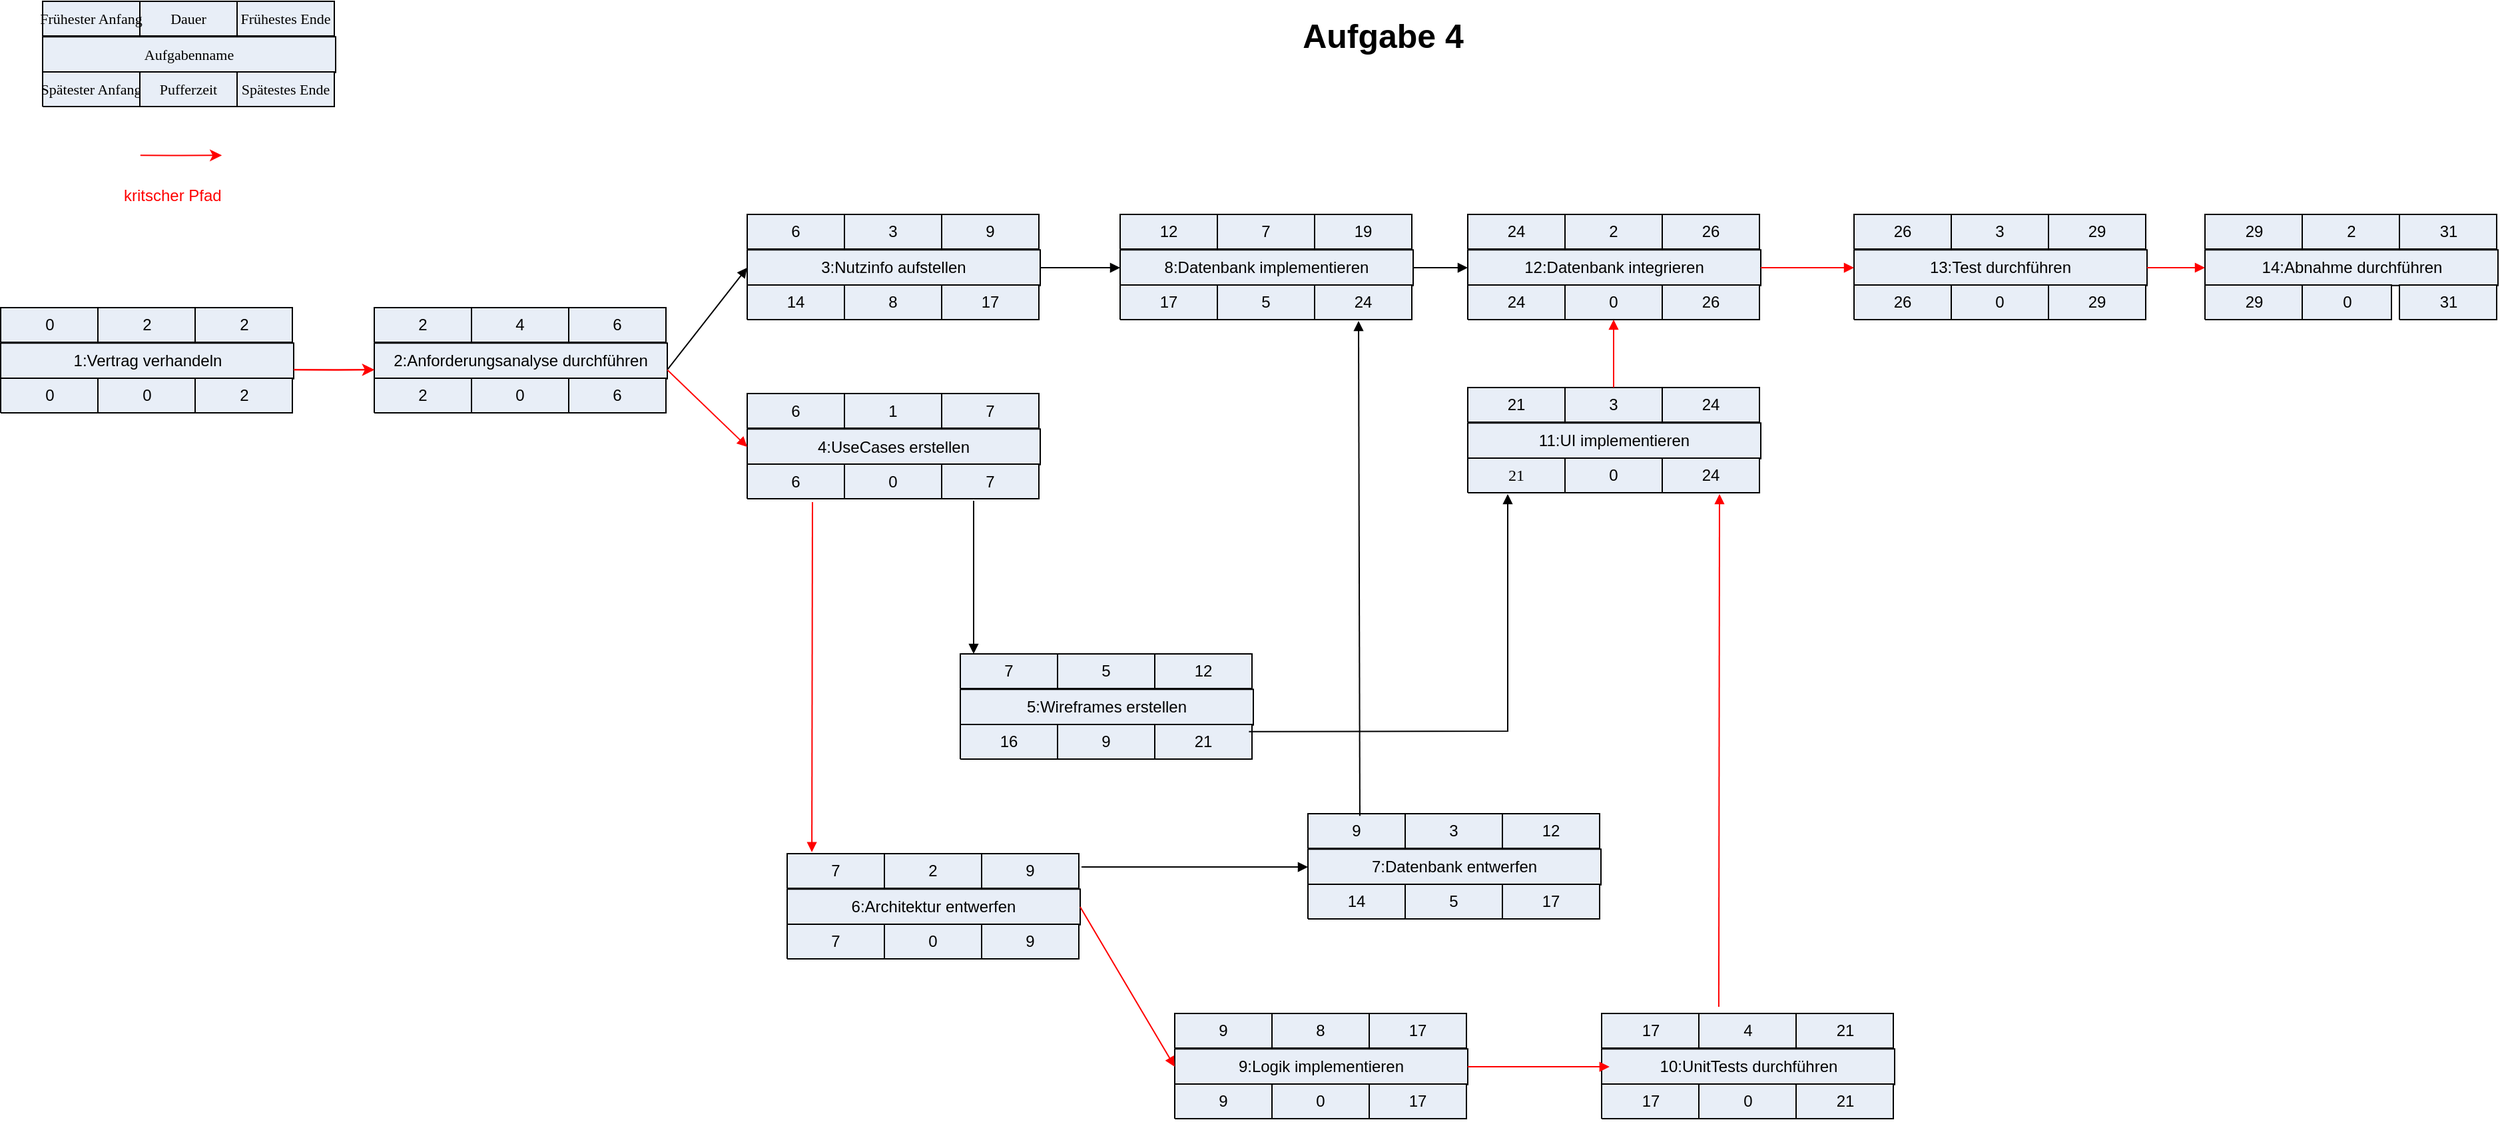 <mxfile version="12.4.1" type="device" pages="1"><diagram id="lh3bz8Eq_4Kq_p1MPJdv" name="Page-1"><mxGraphModel dx="3501" dy="720" grid="1" gridSize="10" guides="1" tooltips="1" connect="1" arrows="1" fold="1" page="1" pageScale="1" pageWidth="1654" pageHeight="1169" math="0" shadow="0"><root><mxCell id="0"/><mxCell id="1" parent="0"/><mxCell id="gl_80xrwHNnuA3xskA5J-1" style="vsdxID=5;fillColor=#e8eef7;gradientColor=none;shape=stencil(UzV2Ls5ILEhVNTIoLinKz04tz0wpyVA1dlE1MsrMy0gtyiwBslSNXVWNndPyi1LTi/JL81Ig/IJEkEoQKze/DGRCBUSfAUiHkUElhGdmpmcOFnCDqM3JzENSa2hAiWpjYz1jY9zKKVCM7g4gA+HdtMycHEhoIcujBw9QCBK0xq4A);strokeColor=#000000;spacingTop=-3;spacingBottom=-3;spacingLeft=-3;spacingRight=-3;labelBackgroundColor=none;rounded=0;html=1;whiteSpace=wrap;" parent="1" vertex="1"><mxGeometry x="-1.5" y="260" width="220" height="80" as="geometry"/></mxCell><mxCell id="gl_80xrwHNnuA3xskA5J-2" value="2" style="verticalAlign=middle;align=center;vsdxID=7;fillColor=#e8eef7;gradientColor=none;shape=stencil(nZBLDoAgDERP0z3SIyjew0SURgSD+Lu9kMZoXLhwN9O+tukAlrNpJg1SzDH4QW/URgNYgZTkjA4UkwJUgGXng+6DX1zLfmoymdXo17xh5zmRJ6Q42BWCfc2oJfdAr+Yv+AP9Cb7OJ3H/2JG1HNGz/84klThPVCc=);strokeColor=#000000;spacingTop=-3;spacingBottom=-3;spacingLeft=-3;spacingRight=-3;labelBackgroundColor=none;rounded=0;html=1;whiteSpace=wrap;" parent="gl_80xrwHNnuA3xskA5J-1" vertex="1"><mxGeometry x="73" width="73" height="26" as="geometry"/></mxCell><mxCell id="gl_80xrwHNnuA3xskA5J-3" value="2" style="verticalAlign=middle;align=center;vsdxID=8;fillColor=#e8eef7;gradientColor=none;shape=stencil(nZBLDoAgDERP0z3SIyjew0SURgSD+Lu9kMZoXLhwN9O+tukAlrNpJg1SzDH4QW/URgNYgZTkjA4UkwJUgGXng+6DX1zLfmoymdXo17xh5zmRJ6Q42BWCfc2oJfdAr+Yv+AP9Cb7OJ3H/2JG1HNGz/84klThPVCc=);strokeColor=#000000;spacingTop=-3;spacingBottom=-3;spacingLeft=-3;spacingRight=-3;labelBackgroundColor=none;rounded=0;html=1;whiteSpace=wrap;" parent="gl_80xrwHNnuA3xskA5J-1" vertex="1"><mxGeometry x="146" width="73" height="26" as="geometry"/></mxCell><mxCell id="gl_80xrwHNnuA3xskA5J-4" value="0" style="verticalAlign=middle;align=center;vsdxID=9;fillColor=#e8eef7;gradientColor=none;shape=stencil(nZBLDoAgDERP0z3SIyjew0SURgSD+Lu9kMZoXLhwN9O+tukAlrNpJg1SzDH4QW/URgNYgZTkjA4UkwJUgGXng+6DX1zLfmoymdXo17xh5zmRJ6Q42BWCfc2oJfdAr+Yv+AP9Cb7OJ3H/2JG1HNGz/84klThPVCc=);strokeColor=#000000;spacingTop=-3;spacingBottom=-3;spacingLeft=-3;spacingRight=-3;labelBackgroundColor=none;rounded=0;html=1;whiteSpace=wrap;" parent="gl_80xrwHNnuA3xskA5J-1" vertex="1"><mxGeometry y="53" width="73" height="26" as="geometry"/></mxCell><mxCell id="gl_80xrwHNnuA3xskA5J-5" value="0" style="verticalAlign=middle;align=center;vsdxID=10;fillColor=#e8eef7;gradientColor=none;shape=stencil(nZBLDoAgDERP0z3SIyjew0SURgSD+Lu9kMZoXLhwN9O+tukAlrNpJg1SzDH4QW/URgNYgZTkjA4UkwJUgGXng+6DX1zLfmoymdXo17xh5zmRJ6Q42BWCfc2oJfdAr+Yv+AP9Cb7OJ3H/2JG1HNGz/84klThPVCc=);strokeColor=#000000;spacingTop=-3;spacingBottom=-3;spacingLeft=-3;spacingRight=-3;labelBackgroundColor=none;rounded=0;html=1;whiteSpace=wrap;" parent="gl_80xrwHNnuA3xskA5J-1" vertex="1"><mxGeometry x="73" y="53" width="73" height="26" as="geometry"/></mxCell><mxCell id="gl_80xrwHNnuA3xskA5J-6" value="2" style="verticalAlign=middle;align=center;vsdxID=11;fillColor=#e8eef7;gradientColor=none;shape=stencil(nZBLDoAgDERP0z3SIyjew0SURgSD+Lu9kMZoXLhwN9O+tukAlrNpJg1SzDH4QW/URgNYgZTkjA4UkwJUgGXng+6DX1zLfmoymdXo17xh5zmRJ6Q42BWCfc2oJfdAr+Yv+AP9Cb7OJ3H/2JG1HNGz/84klThPVCc=);strokeColor=#000000;spacingTop=-3;spacingBottom=-3;spacingLeft=-3;spacingRight=-3;labelBackgroundColor=none;rounded=0;html=1;whiteSpace=wrap;" parent="gl_80xrwHNnuA3xskA5J-1" vertex="1"><mxGeometry x="146" y="53" width="73" height="26" as="geometry"/></mxCell><mxCell id="gl_80xrwHNnuA3xskA5J-7" value="0" style="verticalAlign=middle;align=center;vsdxID=6;fillColor=#e8eef7;gradientColor=none;shape=stencil(nZBLDoAgDERP0z3SIyjew0SURgSD+Lu9kMZoXLhwN9O+tukAlrNpJg1SzDH4QW/URgNYgZTkjA4UkwJUgGXng+6DX1zLfmoymdXo17xh5zmRJ6Q42BWCfc2oJfdAr+Yv+AP9Cb7OJ3H/2JG1HNGz/84klThPVCc=);strokeColor=#000000;spacingTop=-3;spacingBottom=-3;spacingLeft=-3;spacingRight=-3;labelBackgroundColor=none;rounded=0;html=1;whiteSpace=wrap;" parent="gl_80xrwHNnuA3xskA5J-1" vertex="1"><mxGeometry width="73" height="26" as="geometry"/></mxCell><mxCell id="gl_80xrwHNnuA3xskA5J-8" value="1:Vertrag verhandeln" style="text;vsdxID=5;fillColor=none;gradientColor=none;strokeColor=none;spacingTop=-3;spacingBottom=-3;spacingLeft=-3;spacingRight=-3;labelBackgroundColor=none;rounded=0;html=1;whiteSpace=wrap;verticalAlign=middle;align=center;;html=1;" parent="gl_80xrwHNnuA3xskA5J-1" vertex="1"><mxGeometry y="26.67" width="220" height="26.67" as="geometry"/></mxCell><mxCell id="gl_80xrwHNnuA3xskA5J-9" style="vsdxID=5;fillColor=#e8eef7;gradientColor=none;shape=stencil(UzV2Ls5ILEhVNTIoLinKz04tz0wpyVA1dlE1MsrMy0gtyiwBslSNXVWNndPyi1LTi/JL81Ig/IJEkEoQKze/DGRCBUSfAUiHkUElhGdmpmcOFnCDqM3JzENSa2hAiWpjYz1jY9zKKVCM7g4gA+HdtMycHEhoIcujBw9QCBK0xq4A);strokeColor=#000000;spacingTop=-3;spacingBottom=-3;spacingLeft=-3;spacingRight=-3;labelBackgroundColor=none;rounded=0;html=1;whiteSpace=wrap;" parent="1" vertex="1"><mxGeometry x="279" y="260" width="220" height="80" as="geometry"/></mxCell><mxCell id="gl_80xrwHNnuA3xskA5J-10" value="4" style="verticalAlign=middle;align=center;vsdxID=7;fillColor=#e8eef7;gradientColor=none;shape=stencil(nZBLDoAgDERP0z3SIyjew0SURgSD+Lu9kMZoXLhwN9O+tukAlrNpJg1SzDH4QW/URgNYgZTkjA4UkwJUgGXng+6DX1zLfmoymdXo17xh5zmRJ6Q42BWCfc2oJfdAr+Yv+AP9Cb7OJ3H/2JG1HNGz/84klThPVCc=);strokeColor=#000000;spacingTop=-3;spacingBottom=-3;spacingLeft=-3;spacingRight=-3;labelBackgroundColor=none;rounded=0;html=1;whiteSpace=wrap;" parent="gl_80xrwHNnuA3xskA5J-9" vertex="1"><mxGeometry x="73" width="73" height="26" as="geometry"/></mxCell><mxCell id="gl_80xrwHNnuA3xskA5J-11" value="6" style="verticalAlign=middle;align=center;vsdxID=8;fillColor=#e8eef7;gradientColor=none;shape=stencil(nZBLDoAgDERP0z3SIyjew0SURgSD+Lu9kMZoXLhwN9O+tukAlrNpJg1SzDH4QW/URgNYgZTkjA4UkwJUgGXng+6DX1zLfmoymdXo17xh5zmRJ6Q42BWCfc2oJfdAr+Yv+AP9Cb7OJ3H/2JG1HNGz/84klThPVCc=);strokeColor=#000000;spacingTop=-3;spacingBottom=-3;spacingLeft=-3;spacingRight=-3;labelBackgroundColor=none;rounded=0;html=1;whiteSpace=wrap;" parent="gl_80xrwHNnuA3xskA5J-9" vertex="1"><mxGeometry x="146" width="73" height="26" as="geometry"/></mxCell><mxCell id="gl_80xrwHNnuA3xskA5J-12" value="2" style="verticalAlign=middle;align=center;vsdxID=9;fillColor=#e8eef7;gradientColor=none;shape=stencil(nZBLDoAgDERP0z3SIyjew0SURgSD+Lu9kMZoXLhwN9O+tukAlrNpJg1SzDH4QW/URgNYgZTkjA4UkwJUgGXng+6DX1zLfmoymdXo17xh5zmRJ6Q42BWCfc2oJfdAr+Yv+AP9Cb7OJ3H/2JG1HNGz/84klThPVCc=);strokeColor=#000000;spacingTop=-3;spacingBottom=-3;spacingLeft=-3;spacingRight=-3;labelBackgroundColor=none;rounded=0;html=1;whiteSpace=wrap;" parent="gl_80xrwHNnuA3xskA5J-9" vertex="1"><mxGeometry y="53" width="73" height="26" as="geometry"/></mxCell><mxCell id="gl_80xrwHNnuA3xskA5J-13" value="0" style="verticalAlign=middle;align=center;vsdxID=10;fillColor=#e8eef7;gradientColor=none;shape=stencil(nZBLDoAgDERP0z3SIyjew0SURgSD+Lu9kMZoXLhwN9O+tukAlrNpJg1SzDH4QW/URgNYgZTkjA4UkwJUgGXng+6DX1zLfmoymdXo17xh5zmRJ6Q42BWCfc2oJfdAr+Yv+AP9Cb7OJ3H/2JG1HNGz/84klThPVCc=);strokeColor=#000000;spacingTop=-3;spacingBottom=-3;spacingLeft=-3;spacingRight=-3;labelBackgroundColor=none;rounded=0;html=1;whiteSpace=wrap;" parent="gl_80xrwHNnuA3xskA5J-9" vertex="1"><mxGeometry x="73" y="53" width="73" height="26" as="geometry"/></mxCell><mxCell id="gl_80xrwHNnuA3xskA5J-14" value="6" style="verticalAlign=middle;align=center;vsdxID=11;fillColor=#e8eef7;gradientColor=none;shape=stencil(nZBLDoAgDERP0z3SIyjew0SURgSD+Lu9kMZoXLhwN9O+tukAlrNpJg1SzDH4QW/URgNYgZTkjA4UkwJUgGXng+6DX1zLfmoymdXo17xh5zmRJ6Q42BWCfc2oJfdAr+Yv+AP9Cb7OJ3H/2JG1HNGz/84klThPVCc=);strokeColor=#000000;spacingTop=-3;spacingBottom=-3;spacingLeft=-3;spacingRight=-3;labelBackgroundColor=none;rounded=0;html=1;whiteSpace=wrap;" parent="gl_80xrwHNnuA3xskA5J-9" vertex="1"><mxGeometry x="146" y="53" width="73" height="26" as="geometry"/></mxCell><mxCell id="gl_80xrwHNnuA3xskA5J-15" value="2" style="verticalAlign=middle;align=center;vsdxID=6;fillColor=#e8eef7;gradientColor=none;shape=stencil(nZBLDoAgDERP0z3SIyjew0SURgSD+Lu9kMZoXLhwN9O+tukAlrNpJg1SzDH4QW/URgNYgZTkjA4UkwJUgGXng+6DX1zLfmoymdXo17xh5zmRJ6Q42BWCfc2oJfdAr+Yv+AP9Cb7OJ3H/2JG1HNGz/84klThPVCc=);strokeColor=#000000;spacingTop=-3;spacingBottom=-3;spacingLeft=-3;spacingRight=-3;labelBackgroundColor=none;rounded=0;html=1;whiteSpace=wrap;" parent="gl_80xrwHNnuA3xskA5J-9" vertex="1"><mxGeometry width="73" height="26" as="geometry"/></mxCell><mxCell id="gl_80xrwHNnuA3xskA5J-16" value="2:Anforderungsanalyse durchführen" style="text;vsdxID=5;fillColor=none;gradientColor=none;strokeColor=none;spacingTop=-3;spacingBottom=-3;spacingLeft=-3;spacingRight=-3;labelBackgroundColor=none;rounded=0;html=1;whiteSpace=wrap;verticalAlign=middle;align=center;;html=1;" parent="gl_80xrwHNnuA3xskA5J-9" vertex="1"><mxGeometry y="26.67" width="220" height="26.67" as="geometry"/></mxCell><mxCell id="gl_80xrwHNnuA3xskA5J-17" style="vsdxID=5;fillColor=#e8eef7;gradientColor=none;shape=stencil(UzV2Ls5ILEhVNTIoLinKz04tz0wpyVA1dlE1MsrMy0gtyiwBslSNXVWNndPyi1LTi/JL81Ig/IJEkEoQKze/DGRCBUSfAUiHkUElhGdmpmcOFnCDqM3JzENSa2hAiWpjYz1jY9zKKVCM7g4gA+HdtMycHEhoIcujBw9QCBK0xq4A);strokeColor=#000000;spacingTop=-3;spacingBottom=-3;spacingLeft=-3;spacingRight=-3;labelBackgroundColor=none;rounded=0;html=1;whiteSpace=wrap;" parent="1" vertex="1"><mxGeometry x="559" y="190" width="220" height="80" as="geometry"/></mxCell><mxCell id="gl_80xrwHNnuA3xskA5J-18" value="3" style="verticalAlign=middle;align=center;vsdxID=7;fillColor=#e8eef7;gradientColor=none;shape=stencil(nZBLDoAgDERP0z3SIyjew0SURgSD+Lu9kMZoXLhwN9O+tukAlrNpJg1SzDH4QW/URgNYgZTkjA4UkwJUgGXng+6DX1zLfmoymdXo17xh5zmRJ6Q42BWCfc2oJfdAr+Yv+AP9Cb7OJ3H/2JG1HNGz/84klThPVCc=);strokeColor=#000000;spacingTop=-3;spacingBottom=-3;spacingLeft=-3;spacingRight=-3;labelBackgroundColor=none;rounded=0;html=1;whiteSpace=wrap;" parent="gl_80xrwHNnuA3xskA5J-17" vertex="1"><mxGeometry x="73" width="73" height="26" as="geometry"/></mxCell><mxCell id="gl_80xrwHNnuA3xskA5J-19" value="9" style="verticalAlign=middle;align=center;vsdxID=8;fillColor=#e8eef7;gradientColor=none;shape=stencil(nZBLDoAgDERP0z3SIyjew0SURgSD+Lu9kMZoXLhwN9O+tukAlrNpJg1SzDH4QW/URgNYgZTkjA4UkwJUgGXng+6DX1zLfmoymdXo17xh5zmRJ6Q42BWCfc2oJfdAr+Yv+AP9Cb7OJ3H/2JG1HNGz/84klThPVCc=);strokeColor=#000000;spacingTop=-3;spacingBottom=-3;spacingLeft=-3;spacingRight=-3;labelBackgroundColor=none;rounded=0;html=1;whiteSpace=wrap;" parent="gl_80xrwHNnuA3xskA5J-17" vertex="1"><mxGeometry x="146" width="73" height="26" as="geometry"/></mxCell><mxCell id="gl_80xrwHNnuA3xskA5J-20" value="14" style="verticalAlign=middle;align=center;vsdxID=9;fillColor=#e8eef7;gradientColor=none;shape=stencil(nZBLDoAgDERP0z3SIyjew0SURgSD+Lu9kMZoXLhwN9O+tukAlrNpJg1SzDH4QW/URgNYgZTkjA4UkwJUgGXng+6DX1zLfmoymdXo17xh5zmRJ6Q42BWCfc2oJfdAr+Yv+AP9Cb7OJ3H/2JG1HNGz/84klThPVCc=);strokeColor=#000000;spacingTop=-3;spacingBottom=-3;spacingLeft=-3;spacingRight=-3;labelBackgroundColor=none;rounded=0;html=1;whiteSpace=wrap;" parent="gl_80xrwHNnuA3xskA5J-17" vertex="1"><mxGeometry y="53" width="73" height="26" as="geometry"/></mxCell><mxCell id="gl_80xrwHNnuA3xskA5J-21" value="8" style="verticalAlign=middle;align=center;vsdxID=10;fillColor=#e8eef7;gradientColor=none;shape=stencil(nZBLDoAgDERP0z3SIyjew0SURgSD+Lu9kMZoXLhwN9O+tukAlrNpJg1SzDH4QW/URgNYgZTkjA4UkwJUgGXng+6DX1zLfmoymdXo17xh5zmRJ6Q42BWCfc2oJfdAr+Yv+AP9Cb7OJ3H/2JG1HNGz/84klThPVCc=);strokeColor=#000000;spacingTop=-3;spacingBottom=-3;spacingLeft=-3;spacingRight=-3;labelBackgroundColor=none;rounded=0;html=1;whiteSpace=wrap;" parent="gl_80xrwHNnuA3xskA5J-17" vertex="1"><mxGeometry x="73" y="53" width="73" height="26" as="geometry"/></mxCell><mxCell id="gl_80xrwHNnuA3xskA5J-22" value="17" style="verticalAlign=middle;align=center;vsdxID=11;fillColor=#e8eef7;gradientColor=none;shape=stencil(nZBLDoAgDERP0z3SIyjew0SURgSD+Lu9kMZoXLhwN9O+tukAlrNpJg1SzDH4QW/URgNYgZTkjA4UkwJUgGXng+6DX1zLfmoymdXo17xh5zmRJ6Q42BWCfc2oJfdAr+Yv+AP9Cb7OJ3H/2JG1HNGz/84klThPVCc=);strokeColor=#000000;spacingTop=-3;spacingBottom=-3;spacingLeft=-3;spacingRight=-3;labelBackgroundColor=none;rounded=0;html=1;whiteSpace=wrap;" parent="gl_80xrwHNnuA3xskA5J-17" vertex="1"><mxGeometry x="146" y="53" width="73" height="26" as="geometry"/></mxCell><mxCell id="gl_80xrwHNnuA3xskA5J-23" value="6" style="verticalAlign=middle;align=center;vsdxID=6;fillColor=#e8eef7;gradientColor=none;shape=stencil(nZBLDoAgDERP0z3SIyjew0SURgSD+Lu9kMZoXLhwN9O+tukAlrNpJg1SzDH4QW/URgNYgZTkjA4UkwJUgGXng+6DX1zLfmoymdXo17xh5zmRJ6Q42BWCfc2oJfdAr+Yv+AP9Cb7OJ3H/2JG1HNGz/84klThPVCc=);strokeColor=#000000;spacingTop=-3;spacingBottom=-3;spacingLeft=-3;spacingRight=-3;labelBackgroundColor=none;rounded=0;html=1;whiteSpace=wrap;" parent="gl_80xrwHNnuA3xskA5J-17" vertex="1"><mxGeometry width="73" height="26" as="geometry"/></mxCell><mxCell id="gl_80xrwHNnuA3xskA5J-24" value="3:Nutzinfo aufstellen" style="text;vsdxID=5;fillColor=none;gradientColor=none;strokeColor=none;spacingTop=-3;spacingBottom=-3;spacingLeft=-3;spacingRight=-3;labelBackgroundColor=none;rounded=0;html=1;whiteSpace=wrap;verticalAlign=middle;align=center;;html=1;" parent="gl_80xrwHNnuA3xskA5J-17" vertex="1"><mxGeometry y="26.67" width="220" height="26.67" as="geometry"/></mxCell><mxCell id="gl_80xrwHNnuA3xskA5J-26" style="vsdxID=5;fillColor=#e8eef7;gradientColor=none;shape=stencil(UzV2Ls5ILEhVNTIoLinKz04tz0wpyVA1dlE1MsrMy0gtyiwBslSNXVWNndPyi1LTi/JL81Ig/IJEkEoQKze/DGRCBUSfAUiHkUElhGdmpmcOFnCDqM3JzENSa2hAiWpjYz1jY9zKKVCM7g4gA+HdtMycHEhoIcujBw9QCBK0xq4A);strokeColor=#000000;spacingTop=-3;spacingBottom=-3;spacingLeft=-3;spacingRight=-3;labelBackgroundColor=none;rounded=0;html=1;whiteSpace=wrap;" parent="1" vertex="1"><mxGeometry x="559" y="324.5" width="220" height="80" as="geometry"/></mxCell><mxCell id="gl_80xrwHNnuA3xskA5J-27" value="1" style="verticalAlign=middle;align=center;vsdxID=7;fillColor=#e8eef7;gradientColor=none;shape=stencil(nZBLDoAgDERP0z3SIyjew0SURgSD+Lu9kMZoXLhwN9O+tukAlrNpJg1SzDH4QW/URgNYgZTkjA4UkwJUgGXng+6DX1zLfmoymdXo17xh5zmRJ6Q42BWCfc2oJfdAr+Yv+AP9Cb7OJ3H/2JG1HNGz/84klThPVCc=);strokeColor=#000000;spacingTop=-3;spacingBottom=-3;spacingLeft=-3;spacingRight=-3;labelBackgroundColor=none;rounded=0;html=1;whiteSpace=wrap;" parent="gl_80xrwHNnuA3xskA5J-26" vertex="1"><mxGeometry x="73" width="73" height="26" as="geometry"/></mxCell><mxCell id="gl_80xrwHNnuA3xskA5J-28" value="7" style="verticalAlign=middle;align=center;vsdxID=8;fillColor=#e8eef7;gradientColor=none;shape=stencil(nZBLDoAgDERP0z3SIyjew0SURgSD+Lu9kMZoXLhwN9O+tukAlrNpJg1SzDH4QW/URgNYgZTkjA4UkwJUgGXng+6DX1zLfmoymdXo17xh5zmRJ6Q42BWCfc2oJfdAr+Yv+AP9Cb7OJ3H/2JG1HNGz/84klThPVCc=);strokeColor=#000000;spacingTop=-3;spacingBottom=-3;spacingLeft=-3;spacingRight=-3;labelBackgroundColor=none;rounded=0;html=1;whiteSpace=wrap;" parent="gl_80xrwHNnuA3xskA5J-26" vertex="1"><mxGeometry x="146" width="73" height="26" as="geometry"/></mxCell><mxCell id="gl_80xrwHNnuA3xskA5J-29" value="6" style="verticalAlign=middle;align=center;vsdxID=9;fillColor=#e8eef7;gradientColor=none;shape=stencil(nZBLDoAgDERP0z3SIyjew0SURgSD+Lu9kMZoXLhwN9O+tukAlrNpJg1SzDH4QW/URgNYgZTkjA4UkwJUgGXng+6DX1zLfmoymdXo17xh5zmRJ6Q42BWCfc2oJfdAr+Yv+AP9Cb7OJ3H/2JG1HNGz/84klThPVCc=);strokeColor=#000000;spacingTop=-3;spacingBottom=-3;spacingLeft=-3;spacingRight=-3;labelBackgroundColor=none;rounded=0;html=1;whiteSpace=wrap;" parent="gl_80xrwHNnuA3xskA5J-26" vertex="1"><mxGeometry y="53" width="73" height="26" as="geometry"/></mxCell><mxCell id="gl_80xrwHNnuA3xskA5J-30" value="0" style="verticalAlign=middle;align=center;vsdxID=10;fillColor=#e8eef7;gradientColor=none;shape=stencil(nZBLDoAgDERP0z3SIyjew0SURgSD+Lu9kMZoXLhwN9O+tukAlrNpJg1SzDH4QW/URgNYgZTkjA4UkwJUgGXng+6DX1zLfmoymdXo17xh5zmRJ6Q42BWCfc2oJfdAr+Yv+AP9Cb7OJ3H/2JG1HNGz/84klThPVCc=);strokeColor=#000000;spacingTop=-3;spacingBottom=-3;spacingLeft=-3;spacingRight=-3;labelBackgroundColor=none;rounded=0;html=1;whiteSpace=wrap;" parent="gl_80xrwHNnuA3xskA5J-26" vertex="1"><mxGeometry x="73" y="53" width="73" height="26" as="geometry"/></mxCell><mxCell id="gl_80xrwHNnuA3xskA5J-31" value="7" style="verticalAlign=middle;align=center;vsdxID=11;fillColor=#e8eef7;gradientColor=none;shape=stencil(nZBLDoAgDERP0z3SIyjew0SURgSD+Lu9kMZoXLhwN9O+tukAlrNpJg1SzDH4QW/URgNYgZTkjA4UkwJUgGXng+6DX1zLfmoymdXo17xh5zmRJ6Q42BWCfc2oJfdAr+Yv+AP9Cb7OJ3H/2JG1HNGz/84klThPVCc=);strokeColor=#000000;spacingTop=-3;spacingBottom=-3;spacingLeft=-3;spacingRight=-3;labelBackgroundColor=none;rounded=0;html=1;whiteSpace=wrap;" parent="gl_80xrwHNnuA3xskA5J-26" vertex="1"><mxGeometry x="146" y="53" width="73" height="26" as="geometry"/></mxCell><mxCell id="gl_80xrwHNnuA3xskA5J-32" value="6" style="verticalAlign=middle;align=center;vsdxID=6;fillColor=#e8eef7;gradientColor=none;shape=stencil(nZBLDoAgDERP0z3SIyjew0SURgSD+Lu9kMZoXLhwN9O+tukAlrNpJg1SzDH4QW/URgNYgZTkjA4UkwJUgGXng+6DX1zLfmoymdXo17xh5zmRJ6Q42BWCfc2oJfdAr+Yv+AP9Cb7OJ3H/2JG1HNGz/84klThPVCc=);strokeColor=#000000;spacingTop=-3;spacingBottom=-3;spacingLeft=-3;spacingRight=-3;labelBackgroundColor=none;rounded=0;html=1;whiteSpace=wrap;" parent="gl_80xrwHNnuA3xskA5J-26" vertex="1"><mxGeometry width="73" height="26" as="geometry"/></mxCell><mxCell id="gl_80xrwHNnuA3xskA5J-33" value="4:UseCases erstellen" style="text;vsdxID=5;fillColor=none;gradientColor=none;strokeColor=none;spacingTop=-3;spacingBottom=-3;spacingLeft=-3;spacingRight=-3;labelBackgroundColor=none;rounded=0;html=1;whiteSpace=wrap;verticalAlign=middle;align=center;;html=1;" parent="gl_80xrwHNnuA3xskA5J-26" vertex="1"><mxGeometry y="26.67" width="220" height="26.67" as="geometry"/></mxCell><mxCell id="gl_80xrwHNnuA3xskA5J-34" style="vsdxID=5;fillColor=#e8eef7;gradientColor=none;shape=stencil(UzV2Ls5ILEhVNTIoLinKz04tz0wpyVA1dlE1MsrMy0gtyiwBslSNXVWNndPyi1LTi/JL81Ig/IJEkEoQKze/DGRCBUSfAUiHkUElhGdmpmcOFnCDqM3JzENSa2hAiWpjYz1jY9zKKVCM7g4gA+HdtMycHEhoIcujBw9QCBK0xq4A);strokeColor=#000000;spacingTop=-3;spacingBottom=-3;spacingLeft=-3;spacingRight=-3;labelBackgroundColor=none;rounded=0;html=1;whiteSpace=wrap;" parent="1" vertex="1"><mxGeometry x="719" y="520" width="220" height="80" as="geometry"/></mxCell><mxCell id="gl_80xrwHNnuA3xskA5J-35" value="5" style="verticalAlign=middle;align=center;vsdxID=7;fillColor=#e8eef7;gradientColor=none;shape=stencil(nZBLDoAgDERP0z3SIyjew0SURgSD+Lu9kMZoXLhwN9O+tukAlrNpJg1SzDH4QW/URgNYgZTkjA4UkwJUgGXng+6DX1zLfmoymdXo17xh5zmRJ6Q42BWCfc2oJfdAr+Yv+AP9Cb7OJ3H/2JG1HNGz/84klThPVCc=);strokeColor=#000000;spacingTop=-3;spacingBottom=-3;spacingLeft=-3;spacingRight=-3;labelBackgroundColor=none;rounded=0;html=1;whiteSpace=wrap;" parent="gl_80xrwHNnuA3xskA5J-34" vertex="1"><mxGeometry x="73" width="73" height="26" as="geometry"/></mxCell><mxCell id="gl_80xrwHNnuA3xskA5J-36" value="12" style="verticalAlign=middle;align=center;vsdxID=8;fillColor=#e8eef7;gradientColor=none;shape=stencil(nZBLDoAgDERP0z3SIyjew0SURgSD+Lu9kMZoXLhwN9O+tukAlrNpJg1SzDH4QW/URgNYgZTkjA4UkwJUgGXng+6DX1zLfmoymdXo17xh5zmRJ6Q42BWCfc2oJfdAr+Yv+AP9Cb7OJ3H/2JG1HNGz/84klThPVCc=);strokeColor=#000000;spacingTop=-3;spacingBottom=-3;spacingLeft=-3;spacingRight=-3;labelBackgroundColor=none;rounded=0;html=1;whiteSpace=wrap;" parent="gl_80xrwHNnuA3xskA5J-34" vertex="1"><mxGeometry x="146" width="73" height="26" as="geometry"/></mxCell><mxCell id="gl_80xrwHNnuA3xskA5J-37" value="16" style="verticalAlign=middle;align=center;vsdxID=9;fillColor=#e8eef7;gradientColor=none;shape=stencil(nZBLDoAgDERP0z3SIyjew0SURgSD+Lu9kMZoXLhwN9O+tukAlrNpJg1SzDH4QW/URgNYgZTkjA4UkwJUgGXng+6DX1zLfmoymdXo17xh5zmRJ6Q42BWCfc2oJfdAr+Yv+AP9Cb7OJ3H/2JG1HNGz/84klThPVCc=);strokeColor=#000000;spacingTop=-3;spacingBottom=-3;spacingLeft=-3;spacingRight=-3;labelBackgroundColor=none;rounded=0;html=1;whiteSpace=wrap;" parent="gl_80xrwHNnuA3xskA5J-34" vertex="1"><mxGeometry y="53" width="73" height="26" as="geometry"/></mxCell><mxCell id="gl_80xrwHNnuA3xskA5J-38" value="9" style="verticalAlign=middle;align=center;vsdxID=10;fillColor=#e8eef7;gradientColor=none;shape=stencil(nZBLDoAgDERP0z3SIyjew0SURgSD+Lu9kMZoXLhwN9O+tukAlrNpJg1SzDH4QW/URgNYgZTkjA4UkwJUgGXng+6DX1zLfmoymdXo17xh5zmRJ6Q42BWCfc2oJfdAr+Yv+AP9Cb7OJ3H/2JG1HNGz/84klThPVCc=);strokeColor=#000000;spacingTop=-3;spacingBottom=-3;spacingLeft=-3;spacingRight=-3;labelBackgroundColor=none;rounded=0;html=1;whiteSpace=wrap;" parent="gl_80xrwHNnuA3xskA5J-34" vertex="1"><mxGeometry x="73" y="53" width="73" height="26" as="geometry"/></mxCell><mxCell id="gl_80xrwHNnuA3xskA5J-39" value="21" style="verticalAlign=middle;align=center;vsdxID=11;fillColor=#e8eef7;gradientColor=none;shape=stencil(nZBLDoAgDERP0z3SIyjew0SURgSD+Lu9kMZoXLhwN9O+tukAlrNpJg1SzDH4QW/URgNYgZTkjA4UkwJUgGXng+6DX1zLfmoymdXo17xh5zmRJ6Q42BWCfc2oJfdAr+Yv+AP9Cb7OJ3H/2JG1HNGz/84klThPVCc=);strokeColor=#000000;spacingTop=-3;spacingBottom=-3;spacingLeft=-3;spacingRight=-3;labelBackgroundColor=none;rounded=0;html=1;whiteSpace=wrap;" parent="gl_80xrwHNnuA3xskA5J-34" vertex="1"><mxGeometry x="146" y="53" width="73" height="26" as="geometry"/></mxCell><mxCell id="gl_80xrwHNnuA3xskA5J-40" value="7" style="verticalAlign=middle;align=center;vsdxID=6;fillColor=#e8eef7;gradientColor=none;shape=stencil(nZBLDoAgDERP0z3SIyjew0SURgSD+Lu9kMZoXLhwN9O+tukAlrNpJg1SzDH4QW/URgNYgZTkjA4UkwJUgGXng+6DX1zLfmoymdXo17xh5zmRJ6Q42BWCfc2oJfdAr+Yv+AP9Cb7OJ3H/2JG1HNGz/84klThPVCc=);strokeColor=#000000;spacingTop=-3;spacingBottom=-3;spacingLeft=-3;spacingRight=-3;labelBackgroundColor=none;rounded=0;html=1;whiteSpace=wrap;" parent="gl_80xrwHNnuA3xskA5J-34" vertex="1"><mxGeometry width="73" height="26" as="geometry"/></mxCell><mxCell id="gl_80xrwHNnuA3xskA5J-41" value="5:Wireframes erstellen" style="text;vsdxID=5;fillColor=none;gradientColor=none;strokeColor=none;spacingTop=-3;spacingBottom=-3;spacingLeft=-3;spacingRight=-3;labelBackgroundColor=none;rounded=0;html=1;whiteSpace=wrap;verticalAlign=middle;align=center;;html=1;" parent="gl_80xrwHNnuA3xskA5J-34" vertex="1"><mxGeometry y="26.67" width="220" height="26.67" as="geometry"/></mxCell><mxCell id="gl_80xrwHNnuA3xskA5J-46" style="vsdxID=5;fillColor=#e8eef7;gradientColor=none;shape=stencil(UzV2Ls5ILEhVNTIoLinKz04tz0wpyVA1dlE1MsrMy0gtyiwBslSNXVWNndPyi1LTi/JL81Ig/IJEkEoQKze/DGRCBUSfAUiHkUElhGdmpmcOFnCDqM3JzENSa2hAiWpjYz1jY9zKKVCM7g4gA+HdtMycHEhoIcujBw9QCBK0xq4A);strokeColor=#000000;spacingTop=-3;spacingBottom=-3;spacingLeft=-3;spacingRight=-3;labelBackgroundColor=none;rounded=0;html=1;whiteSpace=wrap;" parent="1" vertex="1"><mxGeometry x="589" y="670" width="220" height="80" as="geometry"/></mxCell><mxCell id="gl_80xrwHNnuA3xskA5J-47" value="2" style="verticalAlign=middle;align=center;vsdxID=7;fillColor=#e8eef7;gradientColor=none;shape=stencil(nZBLDoAgDERP0z3SIyjew0SURgSD+Lu9kMZoXLhwN9O+tukAlrNpJg1SzDH4QW/URgNYgZTkjA4UkwJUgGXng+6DX1zLfmoymdXo17xh5zmRJ6Q42BWCfc2oJfdAr+Yv+AP9Cb7OJ3H/2JG1HNGz/84klThPVCc=);strokeColor=#000000;spacingTop=-3;spacingBottom=-3;spacingLeft=-3;spacingRight=-3;labelBackgroundColor=none;rounded=0;html=1;whiteSpace=wrap;" parent="gl_80xrwHNnuA3xskA5J-46" vertex="1"><mxGeometry x="73" width="73" height="26" as="geometry"/></mxCell><mxCell id="gl_80xrwHNnuA3xskA5J-48" value="9" style="verticalAlign=middle;align=center;vsdxID=8;fillColor=#e8eef7;gradientColor=none;shape=stencil(nZBLDoAgDERP0z3SIyjew0SURgSD+Lu9kMZoXLhwN9O+tukAlrNpJg1SzDH4QW/URgNYgZTkjA4UkwJUgGXng+6DX1zLfmoymdXo17xh5zmRJ6Q42BWCfc2oJfdAr+Yv+AP9Cb7OJ3H/2JG1HNGz/84klThPVCc=);strokeColor=#000000;spacingTop=-3;spacingBottom=-3;spacingLeft=-3;spacingRight=-3;labelBackgroundColor=none;rounded=0;html=1;whiteSpace=wrap;" parent="gl_80xrwHNnuA3xskA5J-46" vertex="1"><mxGeometry x="146" width="73" height="26" as="geometry"/></mxCell><mxCell id="gl_80xrwHNnuA3xskA5J-49" value="7" style="verticalAlign=middle;align=center;vsdxID=9;fillColor=#e8eef7;gradientColor=none;shape=stencil(nZBLDoAgDERP0z3SIyjew0SURgSD+Lu9kMZoXLhwN9O+tukAlrNpJg1SzDH4QW/URgNYgZTkjA4UkwJUgGXng+6DX1zLfmoymdXo17xh5zmRJ6Q42BWCfc2oJfdAr+Yv+AP9Cb7OJ3H/2JG1HNGz/84klThPVCc=);strokeColor=#000000;spacingTop=-3;spacingBottom=-3;spacingLeft=-3;spacingRight=-3;labelBackgroundColor=none;rounded=0;html=1;whiteSpace=wrap;" parent="gl_80xrwHNnuA3xskA5J-46" vertex="1"><mxGeometry y="53" width="73" height="26" as="geometry"/></mxCell><mxCell id="gl_80xrwHNnuA3xskA5J-50" value="0" style="verticalAlign=middle;align=center;vsdxID=10;fillColor=#e8eef7;gradientColor=none;shape=stencil(nZBLDoAgDERP0z3SIyjew0SURgSD+Lu9kMZoXLhwN9O+tukAlrNpJg1SzDH4QW/URgNYgZTkjA4UkwJUgGXng+6DX1zLfmoymdXo17xh5zmRJ6Q42BWCfc2oJfdAr+Yv+AP9Cb7OJ3H/2JG1HNGz/84klThPVCc=);strokeColor=#000000;spacingTop=-3;spacingBottom=-3;spacingLeft=-3;spacingRight=-3;labelBackgroundColor=none;rounded=0;html=1;whiteSpace=wrap;" parent="gl_80xrwHNnuA3xskA5J-46" vertex="1"><mxGeometry x="73" y="53" width="73" height="26" as="geometry"/></mxCell><mxCell id="gl_80xrwHNnuA3xskA5J-51" value="9" style="verticalAlign=middle;align=center;vsdxID=11;fillColor=#e8eef7;gradientColor=none;shape=stencil(nZBLDoAgDERP0z3SIyjew0SURgSD+Lu9kMZoXLhwN9O+tukAlrNpJg1SzDH4QW/URgNYgZTkjA4UkwJUgGXng+6DX1zLfmoymdXo17xh5zmRJ6Q42BWCfc2oJfdAr+Yv+AP9Cb7OJ3H/2JG1HNGz/84klThPVCc=);strokeColor=#000000;spacingTop=-3;spacingBottom=-3;spacingLeft=-3;spacingRight=-3;labelBackgroundColor=none;rounded=0;html=1;whiteSpace=wrap;" parent="gl_80xrwHNnuA3xskA5J-46" vertex="1"><mxGeometry x="146" y="53" width="73" height="26" as="geometry"/></mxCell><mxCell id="gl_80xrwHNnuA3xskA5J-52" value="7" style="verticalAlign=middle;align=center;vsdxID=6;fillColor=#e8eef7;gradientColor=none;shape=stencil(nZBLDoAgDERP0z3SIyjew0SURgSD+Lu9kMZoXLhwN9O+tukAlrNpJg1SzDH4QW/URgNYgZTkjA4UkwJUgGXng+6DX1zLfmoymdXo17xh5zmRJ6Q42BWCfc2oJfdAr+Yv+AP9Cb7OJ3H/2JG1HNGz/84klThPVCc=);strokeColor=#000000;spacingTop=-3;spacingBottom=-3;spacingLeft=-3;spacingRight=-3;labelBackgroundColor=none;rounded=0;html=1;whiteSpace=wrap;" parent="gl_80xrwHNnuA3xskA5J-46" vertex="1"><mxGeometry width="73" height="26" as="geometry"/></mxCell><mxCell id="gl_80xrwHNnuA3xskA5J-53" value="6:Architektur entwerfen" style="text;vsdxID=5;fillColor=none;gradientColor=none;strokeColor=none;spacingTop=-3;spacingBottom=-3;spacingLeft=-3;spacingRight=-3;labelBackgroundColor=none;rounded=0;html=1;whiteSpace=wrap;verticalAlign=middle;align=center;;html=1;" parent="gl_80xrwHNnuA3xskA5J-46" vertex="1"><mxGeometry y="26.67" width="220" height="26.67" as="geometry"/></mxCell><mxCell id="gl_80xrwHNnuA3xskA5J-54" style="vsdxID=5;fillColor=#e8eef7;gradientColor=none;shape=stencil(UzV2Ls5ILEhVNTIoLinKz04tz0wpyVA1dlE1MsrMy0gtyiwBslSNXVWNndPyi1LTi/JL81Ig/IJEkEoQKze/DGRCBUSfAUiHkUElhGdmpmcOFnCDqM3JzENSa2hAiWpjYz1jY9zKKVCM7g4gA+HdtMycHEhoIcujBw9QCBK0xq4A);strokeColor=#000000;spacingTop=-3;spacingBottom=-3;spacingLeft=-3;spacingRight=-3;labelBackgroundColor=none;rounded=0;html=1;whiteSpace=wrap;" parent="1" vertex="1"><mxGeometry x="980" y="640" width="220" height="80" as="geometry"/></mxCell><mxCell id="gl_80xrwHNnuA3xskA5J-55" value="3" style="verticalAlign=middle;align=center;vsdxID=7;fillColor=#e8eef7;gradientColor=none;shape=stencil(nZBLDoAgDERP0z3SIyjew0SURgSD+Lu9kMZoXLhwN9O+tukAlrNpJg1SzDH4QW/URgNYgZTkjA4UkwJUgGXng+6DX1zLfmoymdXo17xh5zmRJ6Q42BWCfc2oJfdAr+Yv+AP9Cb7OJ3H/2JG1HNGz/84klThPVCc=);strokeColor=#000000;spacingTop=-3;spacingBottom=-3;spacingLeft=-3;spacingRight=-3;labelBackgroundColor=none;rounded=0;html=1;whiteSpace=wrap;" parent="gl_80xrwHNnuA3xskA5J-54" vertex="1"><mxGeometry x="73" width="73" height="26" as="geometry"/></mxCell><mxCell id="gl_80xrwHNnuA3xskA5J-56" value="12" style="verticalAlign=middle;align=center;vsdxID=8;fillColor=#e8eef7;gradientColor=none;shape=stencil(nZBLDoAgDERP0z3SIyjew0SURgSD+Lu9kMZoXLhwN9O+tukAlrNpJg1SzDH4QW/URgNYgZTkjA4UkwJUgGXng+6DX1zLfmoymdXo17xh5zmRJ6Q42BWCfc2oJfdAr+Yv+AP9Cb7OJ3H/2JG1HNGz/84klThPVCc=);strokeColor=#000000;spacingTop=-3;spacingBottom=-3;spacingLeft=-3;spacingRight=-3;labelBackgroundColor=none;rounded=0;html=1;whiteSpace=wrap;" parent="gl_80xrwHNnuA3xskA5J-54" vertex="1"><mxGeometry x="146" width="73" height="26" as="geometry"/></mxCell><mxCell id="gl_80xrwHNnuA3xskA5J-57" value="14" style="verticalAlign=middle;align=center;vsdxID=9;fillColor=#e8eef7;gradientColor=none;shape=stencil(nZBLDoAgDERP0z3SIyjew0SURgSD+Lu9kMZoXLhwN9O+tukAlrNpJg1SzDH4QW/URgNYgZTkjA4UkwJUgGXng+6DX1zLfmoymdXo17xh5zmRJ6Q42BWCfc2oJfdAr+Yv+AP9Cb7OJ3H/2JG1HNGz/84klThPVCc=);strokeColor=#000000;spacingTop=-3;spacingBottom=-3;spacingLeft=-3;spacingRight=-3;labelBackgroundColor=none;rounded=0;html=1;whiteSpace=wrap;" parent="gl_80xrwHNnuA3xskA5J-54" vertex="1"><mxGeometry y="53" width="73" height="26" as="geometry"/></mxCell><mxCell id="gl_80xrwHNnuA3xskA5J-58" value="5" style="verticalAlign=middle;align=center;vsdxID=10;fillColor=#e8eef7;gradientColor=none;shape=stencil(nZBLDoAgDERP0z3SIyjew0SURgSD+Lu9kMZoXLhwN9O+tukAlrNpJg1SzDH4QW/URgNYgZTkjA4UkwJUgGXng+6DX1zLfmoymdXo17xh5zmRJ6Q42BWCfc2oJfdAr+Yv+AP9Cb7OJ3H/2JG1HNGz/84klThPVCc=);strokeColor=#000000;spacingTop=-3;spacingBottom=-3;spacingLeft=-3;spacingRight=-3;labelBackgroundColor=none;rounded=0;html=1;whiteSpace=wrap;" parent="gl_80xrwHNnuA3xskA5J-54" vertex="1"><mxGeometry x="73" y="53" width="73" height="26" as="geometry"/></mxCell><mxCell id="gl_80xrwHNnuA3xskA5J-59" value="17" style="verticalAlign=middle;align=center;vsdxID=11;fillColor=#e8eef7;gradientColor=none;shape=stencil(nZBLDoAgDERP0z3SIyjew0SURgSD+Lu9kMZoXLhwN9O+tukAlrNpJg1SzDH4QW/URgNYgZTkjA4UkwJUgGXng+6DX1zLfmoymdXo17xh5zmRJ6Q42BWCfc2oJfdAr+Yv+AP9Cb7OJ3H/2JG1HNGz/84klThPVCc=);strokeColor=#000000;spacingTop=-3;spacingBottom=-3;spacingLeft=-3;spacingRight=-3;labelBackgroundColor=none;rounded=0;html=1;whiteSpace=wrap;" parent="gl_80xrwHNnuA3xskA5J-54" vertex="1"><mxGeometry x="146" y="53" width="73" height="26" as="geometry"/></mxCell><mxCell id="gl_80xrwHNnuA3xskA5J-60" value="9" style="verticalAlign=middle;align=center;vsdxID=6;fillColor=#e8eef7;gradientColor=none;shape=stencil(nZBLDoAgDERP0z3SIyjew0SURgSD+Lu9kMZoXLhwN9O+tukAlrNpJg1SzDH4QW/URgNYgZTkjA4UkwJUgGXng+6DX1zLfmoymdXo17xh5zmRJ6Q42BWCfc2oJfdAr+Yv+AP9Cb7OJ3H/2JG1HNGz/84klThPVCc=);strokeColor=#000000;spacingTop=-3;spacingBottom=-3;spacingLeft=-3;spacingRight=-3;labelBackgroundColor=none;rounded=0;html=1;whiteSpace=wrap;" parent="gl_80xrwHNnuA3xskA5J-54" vertex="1"><mxGeometry width="73" height="26" as="geometry"/></mxCell><mxCell id="gl_80xrwHNnuA3xskA5J-61" value="7:Datenbank entwerfen" style="text;vsdxID=5;fillColor=none;gradientColor=none;strokeColor=none;spacingTop=-3;spacingBottom=-3;spacingLeft=-3;spacingRight=-3;labelBackgroundColor=none;rounded=0;html=1;whiteSpace=wrap;verticalAlign=middle;align=center;;html=1;" parent="gl_80xrwHNnuA3xskA5J-54" vertex="1"><mxGeometry y="26.67" width="220" height="26.67" as="geometry"/></mxCell><mxCell id="gl_80xrwHNnuA3xskA5J-62" style="vsdxID=5;fillColor=#e8eef7;gradientColor=none;shape=stencil(UzV2Ls5ILEhVNTIoLinKz04tz0wpyVA1dlE1MsrMy0gtyiwBslSNXVWNndPyi1LTi/JL81Ig/IJEkEoQKze/DGRCBUSfAUiHkUElhGdmpmcOFnCDqM3JzENSa2hAiWpjYz1jY9zKKVCM7g4gA+HdtMycHEhoIcujBw9QCBK0xq4A);strokeColor=#000000;spacingTop=-3;spacingBottom=-3;spacingLeft=-3;spacingRight=-3;labelBackgroundColor=none;rounded=0;html=1;whiteSpace=wrap;" parent="1" vertex="1"><mxGeometry x="839" y="190" width="220" height="80" as="geometry"/></mxCell><mxCell id="gl_80xrwHNnuA3xskA5J-63" value="7" style="verticalAlign=middle;align=center;vsdxID=7;fillColor=#e8eef7;gradientColor=none;shape=stencil(nZBLDoAgDERP0z3SIyjew0SURgSD+Lu9kMZoXLhwN9O+tukAlrNpJg1SzDH4QW/URgNYgZTkjA4UkwJUgGXng+6DX1zLfmoymdXo17xh5zmRJ6Q42BWCfc2oJfdAr+Yv+AP9Cb7OJ3H/2JG1HNGz/84klThPVCc=);strokeColor=#000000;spacingTop=-3;spacingBottom=-3;spacingLeft=-3;spacingRight=-3;labelBackgroundColor=none;rounded=0;html=1;whiteSpace=wrap;" parent="gl_80xrwHNnuA3xskA5J-62" vertex="1"><mxGeometry x="73" width="73" height="26" as="geometry"/></mxCell><mxCell id="gl_80xrwHNnuA3xskA5J-64" value="19" style="verticalAlign=middle;align=center;vsdxID=8;fillColor=#e8eef7;gradientColor=none;shape=stencil(nZBLDoAgDERP0z3SIyjew0SURgSD+Lu9kMZoXLhwN9O+tukAlrNpJg1SzDH4QW/URgNYgZTkjA4UkwJUgGXng+6DX1zLfmoymdXo17xh5zmRJ6Q42BWCfc2oJfdAr+Yv+AP9Cb7OJ3H/2JG1HNGz/84klThPVCc=);strokeColor=#000000;spacingTop=-3;spacingBottom=-3;spacingLeft=-3;spacingRight=-3;labelBackgroundColor=none;rounded=0;html=1;whiteSpace=wrap;" parent="gl_80xrwHNnuA3xskA5J-62" vertex="1"><mxGeometry x="146" width="73" height="26" as="geometry"/></mxCell><mxCell id="gl_80xrwHNnuA3xskA5J-65" value="17" style="verticalAlign=middle;align=center;vsdxID=9;fillColor=#e8eef7;gradientColor=none;shape=stencil(nZBLDoAgDERP0z3SIyjew0SURgSD+Lu9kMZoXLhwN9O+tukAlrNpJg1SzDH4QW/URgNYgZTkjA4UkwJUgGXng+6DX1zLfmoymdXo17xh5zmRJ6Q42BWCfc2oJfdAr+Yv+AP9Cb7OJ3H/2JG1HNGz/84klThPVCc=);strokeColor=#000000;spacingTop=-3;spacingBottom=-3;spacingLeft=-3;spacingRight=-3;labelBackgroundColor=none;rounded=0;html=1;whiteSpace=wrap;" parent="gl_80xrwHNnuA3xskA5J-62" vertex="1"><mxGeometry y="53" width="73" height="26" as="geometry"/></mxCell><mxCell id="gl_80xrwHNnuA3xskA5J-66" value="5" style="verticalAlign=middle;align=center;vsdxID=10;fillColor=#e8eef7;gradientColor=none;shape=stencil(nZBLDoAgDERP0z3SIyjew0SURgSD+Lu9kMZoXLhwN9O+tukAlrNpJg1SzDH4QW/URgNYgZTkjA4UkwJUgGXng+6DX1zLfmoymdXo17xh5zmRJ6Q42BWCfc2oJfdAr+Yv+AP9Cb7OJ3H/2JG1HNGz/84klThPVCc=);strokeColor=#000000;spacingTop=-3;spacingBottom=-3;spacingLeft=-3;spacingRight=-3;labelBackgroundColor=none;rounded=0;html=1;whiteSpace=wrap;" parent="gl_80xrwHNnuA3xskA5J-62" vertex="1"><mxGeometry x="73" y="53" width="73" height="26" as="geometry"/></mxCell><mxCell id="gl_80xrwHNnuA3xskA5J-67" value="24" style="verticalAlign=middle;align=center;vsdxID=11;fillColor=#e8eef7;gradientColor=none;shape=stencil(nZBLDoAgDERP0z3SIyjew0SURgSD+Lu9kMZoXLhwN9O+tukAlrNpJg1SzDH4QW/URgNYgZTkjA4UkwJUgGXng+6DX1zLfmoymdXo17xh5zmRJ6Q42BWCfc2oJfdAr+Yv+AP9Cb7OJ3H/2JG1HNGz/84klThPVCc=);strokeColor=#000000;spacingTop=-3;spacingBottom=-3;spacingLeft=-3;spacingRight=-3;labelBackgroundColor=none;rounded=0;html=1;whiteSpace=wrap;" parent="gl_80xrwHNnuA3xskA5J-62" vertex="1"><mxGeometry x="146" y="53" width="73" height="26" as="geometry"/></mxCell><mxCell id="gl_80xrwHNnuA3xskA5J-68" value="12" style="verticalAlign=middle;align=center;vsdxID=6;fillColor=#e8eef7;gradientColor=none;shape=stencil(nZBLDoAgDERP0z3SIyjew0SURgSD+Lu9kMZoXLhwN9O+tukAlrNpJg1SzDH4QW/URgNYgZTkjA4UkwJUgGXng+6DX1zLfmoymdXo17xh5zmRJ6Q42BWCfc2oJfdAr+Yv+AP9Cb7OJ3H/2JG1HNGz/84klThPVCc=);strokeColor=#000000;spacingTop=-3;spacingBottom=-3;spacingLeft=-3;spacingRight=-3;labelBackgroundColor=none;rounded=0;html=1;whiteSpace=wrap;" parent="gl_80xrwHNnuA3xskA5J-62" vertex="1"><mxGeometry width="73" height="26" as="geometry"/></mxCell><mxCell id="gl_80xrwHNnuA3xskA5J-69" value="8:Datenbank implementieren" style="text;vsdxID=5;fillColor=none;gradientColor=none;strokeColor=none;spacingTop=-3;spacingBottom=-3;spacingLeft=-3;spacingRight=-3;labelBackgroundColor=none;rounded=0;html=1;whiteSpace=wrap;verticalAlign=middle;align=center;;html=1;" parent="gl_80xrwHNnuA3xskA5J-62" vertex="1"><mxGeometry y="26.67" width="220" height="26.67" as="geometry"/></mxCell><mxCell id="gl_80xrwHNnuA3xskA5J-70" style="vsdxID=5;fillColor=#e8eef7;gradientColor=none;shape=stencil(UzV2Ls5ILEhVNTIoLinKz04tz0wpyVA1dlE1MsrMy0gtyiwBslSNXVWNndPyi1LTi/JL81Ig/IJEkEoQKze/DGRCBUSfAUiHkUElhGdmpmcOFnCDqM3JzENSa2hAiWpjYz1jY9zKKVCM7g4gA+HdtMycHEhoIcujBw9QCBK0xq4A);strokeColor=#000000;spacingTop=-3;spacingBottom=-3;spacingLeft=-3;spacingRight=-3;labelBackgroundColor=none;rounded=0;html=1;whiteSpace=wrap;" parent="1" vertex="1"><mxGeometry x="880" y="790" width="220" height="80" as="geometry"/></mxCell><mxCell id="gl_80xrwHNnuA3xskA5J-71" value="8" style="verticalAlign=middle;align=center;vsdxID=7;fillColor=#e8eef7;gradientColor=none;shape=stencil(nZBLDoAgDERP0z3SIyjew0SURgSD+Lu9kMZoXLhwN9O+tukAlrNpJg1SzDH4QW/URgNYgZTkjA4UkwJUgGXng+6DX1zLfmoymdXo17xh5zmRJ6Q42BWCfc2oJfdAr+Yv+AP9Cb7OJ3H/2JG1HNGz/84klThPVCc=);strokeColor=#000000;spacingTop=-3;spacingBottom=-3;spacingLeft=-3;spacingRight=-3;labelBackgroundColor=none;rounded=0;html=1;whiteSpace=wrap;" parent="gl_80xrwHNnuA3xskA5J-70" vertex="1"><mxGeometry x="73" width="73" height="26" as="geometry"/></mxCell><mxCell id="gl_80xrwHNnuA3xskA5J-72" value="17" style="verticalAlign=middle;align=center;vsdxID=8;fillColor=#e8eef7;gradientColor=none;shape=stencil(nZBLDoAgDERP0z3SIyjew0SURgSD+Lu9kMZoXLhwN9O+tukAlrNpJg1SzDH4QW/URgNYgZTkjA4UkwJUgGXng+6DX1zLfmoymdXo17xh5zmRJ6Q42BWCfc2oJfdAr+Yv+AP9Cb7OJ3H/2JG1HNGz/84klThPVCc=);strokeColor=#000000;spacingTop=-3;spacingBottom=-3;spacingLeft=-3;spacingRight=-3;labelBackgroundColor=none;rounded=0;html=1;whiteSpace=wrap;" parent="gl_80xrwHNnuA3xskA5J-70" vertex="1"><mxGeometry x="146" width="73" height="26" as="geometry"/></mxCell><mxCell id="gl_80xrwHNnuA3xskA5J-73" value="9" style="verticalAlign=middle;align=center;vsdxID=9;fillColor=#e8eef7;gradientColor=none;shape=stencil(nZBLDoAgDERP0z3SIyjew0SURgSD+Lu9kMZoXLhwN9O+tukAlrNpJg1SzDH4QW/URgNYgZTkjA4UkwJUgGXng+6DX1zLfmoymdXo17xh5zmRJ6Q42BWCfc2oJfdAr+Yv+AP9Cb7OJ3H/2JG1HNGz/84klThPVCc=);strokeColor=#000000;spacingTop=-3;spacingBottom=-3;spacingLeft=-3;spacingRight=-3;labelBackgroundColor=none;rounded=0;html=1;whiteSpace=wrap;" parent="gl_80xrwHNnuA3xskA5J-70" vertex="1"><mxGeometry y="53" width="73" height="26" as="geometry"/></mxCell><mxCell id="gl_80xrwHNnuA3xskA5J-74" value="0" style="verticalAlign=middle;align=center;vsdxID=10;fillColor=#e8eef7;gradientColor=none;shape=stencil(nZBLDoAgDERP0z3SIyjew0SURgSD+Lu9kMZoXLhwN9O+tukAlrNpJg1SzDH4QW/URgNYgZTkjA4UkwJUgGXng+6DX1zLfmoymdXo17xh5zmRJ6Q42BWCfc2oJfdAr+Yv+AP9Cb7OJ3H/2JG1HNGz/84klThPVCc=);strokeColor=#000000;spacingTop=-3;spacingBottom=-3;spacingLeft=-3;spacingRight=-3;labelBackgroundColor=none;rounded=0;html=1;whiteSpace=wrap;" parent="gl_80xrwHNnuA3xskA5J-70" vertex="1"><mxGeometry x="73" y="53" width="73" height="26" as="geometry"/></mxCell><mxCell id="gl_80xrwHNnuA3xskA5J-75" value="17" style="verticalAlign=middle;align=center;vsdxID=11;fillColor=#e8eef7;gradientColor=none;shape=stencil(nZBLDoAgDERP0z3SIyjew0SURgSD+Lu9kMZoXLhwN9O+tukAlrNpJg1SzDH4QW/URgNYgZTkjA4UkwJUgGXng+6DX1zLfmoymdXo17xh5zmRJ6Q42BWCfc2oJfdAr+Yv+AP9Cb7OJ3H/2JG1HNGz/84klThPVCc=);strokeColor=#000000;spacingTop=-3;spacingBottom=-3;spacingLeft=-3;spacingRight=-3;labelBackgroundColor=none;rounded=0;html=1;whiteSpace=wrap;" parent="gl_80xrwHNnuA3xskA5J-70" vertex="1"><mxGeometry x="146" y="53" width="73" height="26" as="geometry"/></mxCell><mxCell id="gl_80xrwHNnuA3xskA5J-76" value="9" style="verticalAlign=middle;align=center;vsdxID=6;fillColor=#e8eef7;gradientColor=none;shape=stencil(nZBLDoAgDERP0z3SIyjew0SURgSD+Lu9kMZoXLhwN9O+tukAlrNpJg1SzDH4QW/URgNYgZTkjA4UkwJUgGXng+6DX1zLfmoymdXo17xh5zmRJ6Q42BWCfc2oJfdAr+Yv+AP9Cb7OJ3H/2JG1HNGz/84klThPVCc=);strokeColor=#000000;spacingTop=-3;spacingBottom=-3;spacingLeft=-3;spacingRight=-3;labelBackgroundColor=none;rounded=0;html=1;whiteSpace=wrap;" parent="gl_80xrwHNnuA3xskA5J-70" vertex="1"><mxGeometry width="73" height="26" as="geometry"/></mxCell><mxCell id="gl_80xrwHNnuA3xskA5J-77" value="9:Logik implementieren" style="text;vsdxID=5;fillColor=none;gradientColor=none;strokeColor=none;spacingTop=-3;spacingBottom=-3;spacingLeft=-3;spacingRight=-3;labelBackgroundColor=none;rounded=0;html=1;whiteSpace=wrap;verticalAlign=middle;align=center;;html=1;" parent="gl_80xrwHNnuA3xskA5J-70" vertex="1"><mxGeometry y="26.67" width="220" height="26.67" as="geometry"/></mxCell><mxCell id="gl_80xrwHNnuA3xskA5J-78" style="vsdxID=5;fillColor=#e8eef7;gradientColor=none;shape=stencil(UzV2Ls5ILEhVNTIoLinKz04tz0wpyVA1dlE1MsrMy0gtyiwBslSNXVWNndPyi1LTi/JL81Ig/IJEkEoQKze/DGRCBUSfAUiHkUElhGdmpmcOFnCDqM3JzENSa2hAiWpjYz1jY9zKKVCM7g4gA+HdtMycHEhoIcujBw9QCBK0xq4A);strokeColor=#000000;spacingTop=-3;spacingBottom=-3;spacingLeft=-3;spacingRight=-3;labelBackgroundColor=none;rounded=0;html=1;whiteSpace=wrap;" parent="1" vertex="1"><mxGeometry x="1200.5" y="790" width="220" height="80" as="geometry"/></mxCell><mxCell id="gl_80xrwHNnuA3xskA5J-79" value="4" style="verticalAlign=middle;align=center;vsdxID=7;fillColor=#e8eef7;gradientColor=none;shape=stencil(nZBLDoAgDERP0z3SIyjew0SURgSD+Lu9kMZoXLhwN9O+tukAlrNpJg1SzDH4QW/URgNYgZTkjA4UkwJUgGXng+6DX1zLfmoymdXo17xh5zmRJ6Q42BWCfc2oJfdAr+Yv+AP9Cb7OJ3H/2JG1HNGz/84klThPVCc=);strokeColor=#000000;spacingTop=-3;spacingBottom=-3;spacingLeft=-3;spacingRight=-3;labelBackgroundColor=none;rounded=0;html=1;whiteSpace=wrap;" parent="gl_80xrwHNnuA3xskA5J-78" vertex="1"><mxGeometry x="73" width="73" height="26" as="geometry"/></mxCell><mxCell id="gl_80xrwHNnuA3xskA5J-80" value="21" style="verticalAlign=middle;align=center;vsdxID=8;fillColor=#e8eef7;gradientColor=none;shape=stencil(nZBLDoAgDERP0z3SIyjew0SURgSD+Lu9kMZoXLhwN9O+tukAlrNpJg1SzDH4QW/URgNYgZTkjA4UkwJUgGXng+6DX1zLfmoymdXo17xh5zmRJ6Q42BWCfc2oJfdAr+Yv+AP9Cb7OJ3H/2JG1HNGz/84klThPVCc=);strokeColor=#000000;spacingTop=-3;spacingBottom=-3;spacingLeft=-3;spacingRight=-3;labelBackgroundColor=none;rounded=0;html=1;whiteSpace=wrap;" parent="gl_80xrwHNnuA3xskA5J-78" vertex="1"><mxGeometry x="146" width="73" height="26" as="geometry"/></mxCell><mxCell id="gl_80xrwHNnuA3xskA5J-81" value="17" style="verticalAlign=middle;align=center;vsdxID=9;fillColor=#e8eef7;gradientColor=none;shape=stencil(nZBLDoAgDERP0z3SIyjew0SURgSD+Lu9kMZoXLhwN9O+tukAlrNpJg1SzDH4QW/URgNYgZTkjA4UkwJUgGXng+6DX1zLfmoymdXo17xh5zmRJ6Q42BWCfc2oJfdAr+Yv+AP9Cb7OJ3H/2JG1HNGz/84klThPVCc=);strokeColor=#000000;spacingTop=-3;spacingBottom=-3;spacingLeft=-3;spacingRight=-3;labelBackgroundColor=none;rounded=0;html=1;whiteSpace=wrap;" parent="gl_80xrwHNnuA3xskA5J-78" vertex="1"><mxGeometry y="53" width="73" height="26" as="geometry"/></mxCell><mxCell id="gl_80xrwHNnuA3xskA5J-82" value="0" style="verticalAlign=middle;align=center;vsdxID=10;fillColor=#e8eef7;gradientColor=none;shape=stencil(nZBLDoAgDERP0z3SIyjew0SURgSD+Lu9kMZoXLhwN9O+tukAlrNpJg1SzDH4QW/URgNYgZTkjA4UkwJUgGXng+6DX1zLfmoymdXo17xh5zmRJ6Q42BWCfc2oJfdAr+Yv+AP9Cb7OJ3H/2JG1HNGz/84klThPVCc=);strokeColor=#000000;spacingTop=-3;spacingBottom=-3;spacingLeft=-3;spacingRight=-3;labelBackgroundColor=none;rounded=0;html=1;whiteSpace=wrap;" parent="gl_80xrwHNnuA3xskA5J-78" vertex="1"><mxGeometry x="73" y="53" width="73" height="26" as="geometry"/></mxCell><mxCell id="gl_80xrwHNnuA3xskA5J-83" value="21" style="verticalAlign=middle;align=center;vsdxID=11;fillColor=#e8eef7;gradientColor=none;shape=stencil(nZBLDoAgDERP0z3SIyjew0SURgSD+Lu9kMZoXLhwN9O+tukAlrNpJg1SzDH4QW/URgNYgZTkjA4UkwJUgGXng+6DX1zLfmoymdXo17xh5zmRJ6Q42BWCfc2oJfdAr+Yv+AP9Cb7OJ3H/2JG1HNGz/84klThPVCc=);strokeColor=#000000;spacingTop=-3;spacingBottom=-3;spacingLeft=-3;spacingRight=-3;labelBackgroundColor=none;rounded=0;html=1;whiteSpace=wrap;" parent="gl_80xrwHNnuA3xskA5J-78" vertex="1"><mxGeometry x="146" y="53" width="73" height="26" as="geometry"/></mxCell><mxCell id="gl_80xrwHNnuA3xskA5J-84" value="17" style="verticalAlign=middle;align=center;vsdxID=6;fillColor=#e8eef7;gradientColor=none;shape=stencil(nZBLDoAgDERP0z3SIyjew0SURgSD+Lu9kMZoXLhwN9O+tukAlrNpJg1SzDH4QW/URgNYgZTkjA4UkwJUgGXng+6DX1zLfmoymdXo17xh5zmRJ6Q42BWCfc2oJfdAr+Yv+AP9Cb7OJ3H/2JG1HNGz/84klThPVCc=);strokeColor=#000000;spacingTop=-3;spacingBottom=-3;spacingLeft=-3;spacingRight=-3;labelBackgroundColor=none;rounded=0;html=1;whiteSpace=wrap;" parent="gl_80xrwHNnuA3xskA5J-78" vertex="1"><mxGeometry width="73" height="26" as="geometry"/></mxCell><mxCell id="gl_80xrwHNnuA3xskA5J-85" value="10:UnitTests durchführen" style="text;vsdxID=5;fillColor=none;gradientColor=none;strokeColor=none;spacingTop=-3;spacingBottom=-3;spacingLeft=-3;spacingRight=-3;labelBackgroundColor=none;rounded=0;html=1;whiteSpace=wrap;verticalAlign=middle;align=center;;html=1;" parent="gl_80xrwHNnuA3xskA5J-78" vertex="1"><mxGeometry y="26.67" width="220" height="26.67" as="geometry"/></mxCell><mxCell id="gl_80xrwHNnuA3xskA5J-86" style="vsdxID=5;fillColor=#e8eef7;gradientColor=none;shape=stencil(UzV2Ls5ILEhVNTIoLinKz04tz0wpyVA1dlE1MsrMy0gtyiwBslSNXVWNndPyi1LTi/JL81Ig/IJEkEoQKze/DGRCBUSfAUiHkUElhGdmpmcOFnCDqM3JzENSa2hAiWpjYz1jY9zKKVCM7g4gA+HdtMycHEhoIcujBw9QCBK0xq4A);strokeColor=#000000;spacingTop=-3;spacingBottom=-3;spacingLeft=-3;spacingRight=-3;labelBackgroundColor=none;rounded=0;html=1;whiteSpace=wrap;" parent="1" vertex="1"><mxGeometry x="1100" y="320" width="220" height="80" as="geometry"/></mxCell><mxCell id="gl_80xrwHNnuA3xskA5J-87" value="3" style="verticalAlign=middle;align=center;vsdxID=7;fillColor=#e8eef7;gradientColor=none;shape=stencil(nZBLDoAgDERP0z3SIyjew0SURgSD+Lu9kMZoXLhwN9O+tukAlrNpJg1SzDH4QW/URgNYgZTkjA4UkwJUgGXng+6DX1zLfmoymdXo17xh5zmRJ6Q42BWCfc2oJfdAr+Yv+AP9Cb7OJ3H/2JG1HNGz/84klThPVCc=);strokeColor=#000000;spacingTop=-3;spacingBottom=-3;spacingLeft=-3;spacingRight=-3;labelBackgroundColor=none;rounded=0;html=1;whiteSpace=wrap;" parent="gl_80xrwHNnuA3xskA5J-86" vertex="1"><mxGeometry x="73" width="73" height="26" as="geometry"/></mxCell><mxCell id="gl_80xrwHNnuA3xskA5J-88" value="24" style="verticalAlign=middle;align=center;vsdxID=8;fillColor=#e8eef7;gradientColor=none;shape=stencil(nZBLDoAgDERP0z3SIyjew0SURgSD+Lu9kMZoXLhwN9O+tukAlrNpJg1SzDH4QW/URgNYgZTkjA4UkwJUgGXng+6DX1zLfmoymdXo17xh5zmRJ6Q42BWCfc2oJfdAr+Yv+AP9Cb7OJ3H/2JG1HNGz/84klThPVCc=);strokeColor=#000000;spacingTop=-3;spacingBottom=-3;spacingLeft=-3;spacingRight=-3;labelBackgroundColor=none;rounded=0;html=1;whiteSpace=wrap;" parent="gl_80xrwHNnuA3xskA5J-86" vertex="1"><mxGeometry x="146" width="73" height="26" as="geometry"/></mxCell><mxCell id="gl_80xrwHNnuA3xskA5J-89" value="&lt;font style=&quot;font-size: 12px ; font-family: &amp;#34;calibri&amp;#34; ; color: rgb(0 , 0 , 0) ; direction: ltr ; letter-spacing: 0px ; line-height: 120% ; opacity: 1&quot;&gt;21&lt;br&gt;&lt;/font&gt;" style="verticalAlign=middle;align=center;vsdxID=9;fillColor=#e8eef7;gradientColor=none;shape=stencil(nZBLDoAgDERP0z3SIyjew0SURgSD+Lu9kMZoXLhwN9O+tukAlrNpJg1SzDH4QW/URgNYgZTkjA4UkwJUgGXng+6DX1zLfmoymdXo17xh5zmRJ6Q42BWCfc2oJfdAr+Yv+AP9Cb7OJ3H/2JG1HNGz/84klThPVCc=);strokeColor=#000000;spacingTop=-3;spacingBottom=-3;spacingLeft=-3;spacingRight=-3;labelBackgroundColor=none;rounded=0;html=1;whiteSpace=wrap;" parent="gl_80xrwHNnuA3xskA5J-86" vertex="1"><mxGeometry y="53" width="73" height="26" as="geometry"/></mxCell><mxCell id="gl_80xrwHNnuA3xskA5J-90" value="0" style="verticalAlign=middle;align=center;vsdxID=10;fillColor=#e8eef7;gradientColor=none;shape=stencil(nZBLDoAgDERP0z3SIyjew0SURgSD+Lu9kMZoXLhwN9O+tukAlrNpJg1SzDH4QW/URgNYgZTkjA4UkwJUgGXng+6DX1zLfmoymdXo17xh5zmRJ6Q42BWCfc2oJfdAr+Yv+AP9Cb7OJ3H/2JG1HNGz/84klThPVCc=);strokeColor=#000000;spacingTop=-3;spacingBottom=-3;spacingLeft=-3;spacingRight=-3;labelBackgroundColor=none;rounded=0;html=1;whiteSpace=wrap;" parent="gl_80xrwHNnuA3xskA5J-86" vertex="1"><mxGeometry x="73" y="53" width="73" height="26" as="geometry"/></mxCell><mxCell id="gl_80xrwHNnuA3xskA5J-91" value="24" style="verticalAlign=middle;align=center;vsdxID=11;fillColor=#e8eef7;gradientColor=none;shape=stencil(nZBLDoAgDERP0z3SIyjew0SURgSD+Lu9kMZoXLhwN9O+tukAlrNpJg1SzDH4QW/URgNYgZTkjA4UkwJUgGXng+6DX1zLfmoymdXo17xh5zmRJ6Q42BWCfc2oJfdAr+Yv+AP9Cb7OJ3H/2JG1HNGz/84klThPVCc=);strokeColor=#000000;spacingTop=-3;spacingBottom=-3;spacingLeft=-3;spacingRight=-3;labelBackgroundColor=none;rounded=0;html=1;whiteSpace=wrap;" parent="gl_80xrwHNnuA3xskA5J-86" vertex="1"><mxGeometry x="146" y="53" width="73" height="26" as="geometry"/></mxCell><mxCell id="gl_80xrwHNnuA3xskA5J-92" value="21" style="verticalAlign=middle;align=center;vsdxID=6;fillColor=#e8eef7;gradientColor=none;shape=stencil(nZBLDoAgDERP0z3SIyjew0SURgSD+Lu9kMZoXLhwN9O+tukAlrNpJg1SzDH4QW/URgNYgZTkjA4UkwJUgGXng+6DX1zLfmoymdXo17xh5zmRJ6Q42BWCfc2oJfdAr+Yv+AP9Cb7OJ3H/2JG1HNGz/84klThPVCc=);strokeColor=#000000;spacingTop=-3;spacingBottom=-3;spacingLeft=-3;spacingRight=-3;labelBackgroundColor=none;rounded=0;html=1;whiteSpace=wrap;" parent="gl_80xrwHNnuA3xskA5J-86" vertex="1"><mxGeometry width="73" height="26" as="geometry"/></mxCell><mxCell id="gl_80xrwHNnuA3xskA5J-93" value="11:UI implementieren" style="text;vsdxID=5;fillColor=none;gradientColor=none;strokeColor=none;spacingTop=-3;spacingBottom=-3;spacingLeft=-3;spacingRight=-3;labelBackgroundColor=none;rounded=0;html=1;whiteSpace=wrap;verticalAlign=middle;align=center;;html=1;" parent="gl_80xrwHNnuA3xskA5J-86" vertex="1"><mxGeometry y="26.67" width="220" height="26.67" as="geometry"/></mxCell><mxCell id="gl_80xrwHNnuA3xskA5J-94" style="vsdxID=5;fillColor=#e8eef7;gradientColor=none;shape=stencil(UzV2Ls5ILEhVNTIoLinKz04tz0wpyVA1dlE1MsrMy0gtyiwBslSNXVWNndPyi1LTi/JL81Ig/IJEkEoQKze/DGRCBUSfAUiHkUElhGdmpmcOFnCDqM3JzENSa2hAiWpjYz1jY9zKKVCM7g4gA+HdtMycHEhoIcujBw9QCBK0xq4A);strokeColor=#000000;spacingTop=-3;spacingBottom=-3;spacingLeft=-3;spacingRight=-3;labelBackgroundColor=none;rounded=0;html=1;whiteSpace=wrap;" parent="1" vertex="1"><mxGeometry x="1100" y="190" width="220" height="80" as="geometry"/></mxCell><mxCell id="gl_80xrwHNnuA3xskA5J-95" value="2" style="verticalAlign=middle;align=center;vsdxID=7;fillColor=#e8eef7;gradientColor=none;shape=stencil(nZBLDoAgDERP0z3SIyjew0SURgSD+Lu9kMZoXLhwN9O+tukAlrNpJg1SzDH4QW/URgNYgZTkjA4UkwJUgGXng+6DX1zLfmoymdXo17xh5zmRJ6Q42BWCfc2oJfdAr+Yv+AP9Cb7OJ3H/2JG1HNGz/84klThPVCc=);strokeColor=#000000;spacingTop=-3;spacingBottom=-3;spacingLeft=-3;spacingRight=-3;labelBackgroundColor=none;rounded=0;html=1;whiteSpace=wrap;" parent="gl_80xrwHNnuA3xskA5J-94" vertex="1"><mxGeometry x="73" width="73" height="26" as="geometry"/></mxCell><mxCell id="gl_80xrwHNnuA3xskA5J-96" value="26" style="verticalAlign=middle;align=center;vsdxID=8;fillColor=#e8eef7;gradientColor=none;shape=stencil(nZBLDoAgDERP0z3SIyjew0SURgSD+Lu9kMZoXLhwN9O+tukAlrNpJg1SzDH4QW/URgNYgZTkjA4UkwJUgGXng+6DX1zLfmoymdXo17xh5zmRJ6Q42BWCfc2oJfdAr+Yv+AP9Cb7OJ3H/2JG1HNGz/84klThPVCc=);strokeColor=#000000;spacingTop=-3;spacingBottom=-3;spacingLeft=-3;spacingRight=-3;labelBackgroundColor=none;rounded=0;html=1;whiteSpace=wrap;" parent="gl_80xrwHNnuA3xskA5J-94" vertex="1"><mxGeometry x="146" width="73" height="26" as="geometry"/></mxCell><mxCell id="gl_80xrwHNnuA3xskA5J-97" value="24" style="verticalAlign=middle;align=center;vsdxID=9;fillColor=#e8eef7;gradientColor=none;shape=stencil(nZBLDoAgDERP0z3SIyjew0SURgSD+Lu9kMZoXLhwN9O+tukAlrNpJg1SzDH4QW/URgNYgZTkjA4UkwJUgGXng+6DX1zLfmoymdXo17xh5zmRJ6Q42BWCfc2oJfdAr+Yv+AP9Cb7OJ3H/2JG1HNGz/84klThPVCc=);strokeColor=#000000;spacingTop=-3;spacingBottom=-3;spacingLeft=-3;spacingRight=-3;labelBackgroundColor=none;rounded=0;html=1;whiteSpace=wrap;" parent="gl_80xrwHNnuA3xskA5J-94" vertex="1"><mxGeometry y="53" width="73" height="26" as="geometry"/></mxCell><mxCell id="gl_80xrwHNnuA3xskA5J-98" value="0" style="verticalAlign=middle;align=center;vsdxID=10;fillColor=#e8eef7;gradientColor=none;shape=stencil(nZBLDoAgDERP0z3SIyjew0SURgSD+Lu9kMZoXLhwN9O+tukAlrNpJg1SzDH4QW/URgNYgZTkjA4UkwJUgGXng+6DX1zLfmoymdXo17xh5zmRJ6Q42BWCfc2oJfdAr+Yv+AP9Cb7OJ3H/2JG1HNGz/84klThPVCc=);strokeColor=#000000;spacingTop=-3;spacingBottom=-3;spacingLeft=-3;spacingRight=-3;labelBackgroundColor=none;rounded=0;html=1;whiteSpace=wrap;" parent="gl_80xrwHNnuA3xskA5J-94" vertex="1"><mxGeometry x="73" y="53" width="73" height="26" as="geometry"/></mxCell><mxCell id="gl_80xrwHNnuA3xskA5J-99" value="26" style="verticalAlign=middle;align=center;vsdxID=11;fillColor=#e8eef7;gradientColor=none;shape=stencil(nZBLDoAgDERP0z3SIyjew0SURgSD+Lu9kMZoXLhwN9O+tukAlrNpJg1SzDH4QW/URgNYgZTkjA4UkwJUgGXng+6DX1zLfmoymdXo17xh5zmRJ6Q42BWCfc2oJfdAr+Yv+AP9Cb7OJ3H/2JG1HNGz/84klThPVCc=);strokeColor=#000000;spacingTop=-3;spacingBottom=-3;spacingLeft=-3;spacingRight=-3;labelBackgroundColor=none;rounded=0;html=1;whiteSpace=wrap;" parent="gl_80xrwHNnuA3xskA5J-94" vertex="1"><mxGeometry x="146" y="53" width="73" height="26" as="geometry"/></mxCell><mxCell id="gl_80xrwHNnuA3xskA5J-100" value="24" style="verticalAlign=middle;align=center;vsdxID=6;fillColor=#e8eef7;gradientColor=none;shape=stencil(nZBLDoAgDERP0z3SIyjew0SURgSD+Lu9kMZoXLhwN9O+tukAlrNpJg1SzDH4QW/URgNYgZTkjA4UkwJUgGXng+6DX1zLfmoymdXo17xh5zmRJ6Q42BWCfc2oJfdAr+Yv+AP9Cb7OJ3H/2JG1HNGz/84klThPVCc=);strokeColor=#000000;spacingTop=-3;spacingBottom=-3;spacingLeft=-3;spacingRight=-3;labelBackgroundColor=none;rounded=0;html=1;whiteSpace=wrap;" parent="gl_80xrwHNnuA3xskA5J-94" vertex="1"><mxGeometry width="73" height="26" as="geometry"/></mxCell><mxCell id="gl_80xrwHNnuA3xskA5J-101" value="12:Datenbank integrieren" style="text;vsdxID=5;fillColor=none;gradientColor=none;strokeColor=none;spacingTop=-3;spacingBottom=-3;spacingLeft=-3;spacingRight=-3;labelBackgroundColor=none;rounded=0;html=1;whiteSpace=wrap;verticalAlign=middle;align=center;;html=1;" parent="gl_80xrwHNnuA3xskA5J-94" vertex="1"><mxGeometry y="26.67" width="220" height="26.67" as="geometry"/></mxCell><mxCell id="gl_80xrwHNnuA3xskA5J-102" style="vsdxID=5;fillColor=#e8eef7;gradientColor=none;shape=stencil(UzV2Ls5ILEhVNTIoLinKz04tz0wpyVA1dlE1MsrMy0gtyiwBslSNXVWNndPyi1LTi/JL81Ig/IJEkEoQKze/DGRCBUSfAUiHkUElhGdmpmcOFnCDqM3JzENSa2hAiWpjYz1jY9zKKVCM7g4gA+HdtMycHEhoIcujBw9QCBK0xq4A);strokeColor=#000000;spacingTop=-3;spacingBottom=-3;spacingLeft=-3;spacingRight=-3;labelBackgroundColor=none;rounded=0;html=1;whiteSpace=wrap;" parent="1" vertex="1"><mxGeometry x="1390" y="190" width="220" height="80" as="geometry"/></mxCell><mxCell id="gl_80xrwHNnuA3xskA5J-103" value="3" style="verticalAlign=middle;align=center;vsdxID=7;fillColor=#e8eef7;gradientColor=none;shape=stencil(nZBLDoAgDERP0z3SIyjew0SURgSD+Lu9kMZoXLhwN9O+tukAlrNpJg1SzDH4QW/URgNYgZTkjA4UkwJUgGXng+6DX1zLfmoymdXo17xh5zmRJ6Q42BWCfc2oJfdAr+Yv+AP9Cb7OJ3H/2JG1HNGz/84klThPVCc=);strokeColor=#000000;spacingTop=-3;spacingBottom=-3;spacingLeft=-3;spacingRight=-3;labelBackgroundColor=none;rounded=0;html=1;whiteSpace=wrap;" parent="gl_80xrwHNnuA3xskA5J-102" vertex="1"><mxGeometry x="73" width="73" height="26" as="geometry"/></mxCell><mxCell id="gl_80xrwHNnuA3xskA5J-104" value="29" style="verticalAlign=middle;align=center;vsdxID=8;fillColor=#e8eef7;gradientColor=none;shape=stencil(nZBLDoAgDERP0z3SIyjew0SURgSD+Lu9kMZoXLhwN9O+tukAlrNpJg1SzDH4QW/URgNYgZTkjA4UkwJUgGXng+6DX1zLfmoymdXo17xh5zmRJ6Q42BWCfc2oJfdAr+Yv+AP9Cb7OJ3H/2JG1HNGz/84klThPVCc=);strokeColor=#000000;spacingTop=-3;spacingBottom=-3;spacingLeft=-3;spacingRight=-3;labelBackgroundColor=none;rounded=0;html=1;whiteSpace=wrap;" parent="gl_80xrwHNnuA3xskA5J-102" vertex="1"><mxGeometry x="146" width="73" height="26" as="geometry"/></mxCell><mxCell id="gl_80xrwHNnuA3xskA5J-105" value="26" style="verticalAlign=middle;align=center;vsdxID=9;fillColor=#e8eef7;gradientColor=none;shape=stencil(nZBLDoAgDERP0z3SIyjew0SURgSD+Lu9kMZoXLhwN9O+tukAlrNpJg1SzDH4QW/URgNYgZTkjA4UkwJUgGXng+6DX1zLfmoymdXo17xh5zmRJ6Q42BWCfc2oJfdAr+Yv+AP9Cb7OJ3H/2JG1HNGz/84klThPVCc=);strokeColor=#000000;spacingTop=-3;spacingBottom=-3;spacingLeft=-3;spacingRight=-3;labelBackgroundColor=none;rounded=0;html=1;whiteSpace=wrap;" parent="gl_80xrwHNnuA3xskA5J-102" vertex="1"><mxGeometry y="53" width="73" height="26" as="geometry"/></mxCell><mxCell id="gl_80xrwHNnuA3xskA5J-106" value="0" style="verticalAlign=middle;align=center;vsdxID=10;fillColor=#e8eef7;gradientColor=none;shape=stencil(nZBLDoAgDERP0z3SIyjew0SURgSD+Lu9kMZoXLhwN9O+tukAlrNpJg1SzDH4QW/URgNYgZTkjA4UkwJUgGXng+6DX1zLfmoymdXo17xh5zmRJ6Q42BWCfc2oJfdAr+Yv+AP9Cb7OJ3H/2JG1HNGz/84klThPVCc=);strokeColor=#000000;spacingTop=-3;spacingBottom=-3;spacingLeft=-3;spacingRight=-3;labelBackgroundColor=none;rounded=0;html=1;whiteSpace=wrap;" parent="gl_80xrwHNnuA3xskA5J-102" vertex="1"><mxGeometry x="73" y="53" width="73" height="26" as="geometry"/></mxCell><mxCell id="gl_80xrwHNnuA3xskA5J-107" value="29" style="verticalAlign=middle;align=center;vsdxID=11;fillColor=#e8eef7;gradientColor=none;shape=stencil(nZBLDoAgDERP0z3SIyjew0SURgSD+Lu9kMZoXLhwN9O+tukAlrNpJg1SzDH4QW/URgNYgZTkjA4UkwJUgGXng+6DX1zLfmoymdXo17xh5zmRJ6Q42BWCfc2oJfdAr+Yv+AP9Cb7OJ3H/2JG1HNGz/84klThPVCc=);strokeColor=#000000;spacingTop=-3;spacingBottom=-3;spacingLeft=-3;spacingRight=-3;labelBackgroundColor=none;rounded=0;html=1;whiteSpace=wrap;" parent="gl_80xrwHNnuA3xskA5J-102" vertex="1"><mxGeometry x="146" y="53" width="73" height="26" as="geometry"/></mxCell><mxCell id="gl_80xrwHNnuA3xskA5J-108" value="26" style="verticalAlign=middle;align=center;vsdxID=6;fillColor=#e8eef7;gradientColor=none;shape=stencil(nZBLDoAgDERP0z3SIyjew0SURgSD+Lu9kMZoXLhwN9O+tukAlrNpJg1SzDH4QW/URgNYgZTkjA4UkwJUgGXng+6DX1zLfmoymdXo17xh5zmRJ6Q42BWCfc2oJfdAr+Yv+AP9Cb7OJ3H/2JG1HNGz/84klThPVCc=);strokeColor=#000000;spacingTop=-3;spacingBottom=-3;spacingLeft=-3;spacingRight=-3;labelBackgroundColor=none;rounded=0;html=1;whiteSpace=wrap;" parent="gl_80xrwHNnuA3xskA5J-102" vertex="1"><mxGeometry width="73" height="26" as="geometry"/></mxCell><mxCell id="gl_80xrwHNnuA3xskA5J-109" value="13:Test durchführen" style="text;vsdxID=5;fillColor=none;gradientColor=none;strokeColor=none;spacingTop=-3;spacingBottom=-3;spacingLeft=-3;spacingRight=-3;labelBackgroundColor=none;rounded=0;html=1;whiteSpace=wrap;verticalAlign=middle;align=center;;html=1;" parent="gl_80xrwHNnuA3xskA5J-102" vertex="1"><mxGeometry y="26.67" width="220" height="26.67" as="geometry"/></mxCell><mxCell id="gl_80xrwHNnuA3xskA5J-110" style="vsdxID=5;fillColor=#e8eef7;gradientColor=none;shape=stencil(UzV2Ls5ILEhVNTIoLinKz04tz0wpyVA1dlE1MsrMy0gtyiwBslSNXVWNndPyi1LTi/JL81Ig/IJEkEoQKze/DGRCBUSfAUiHkUElhGdmpmcOFnCDqM3JzENSa2hAiWpjYz1jY9zKKVCM7g4gA+HdtMycHEhoIcujBw9QCBK0xq4A);strokeColor=#000000;spacingTop=-3;spacingBottom=-3;spacingLeft=-3;spacingRight=-3;labelBackgroundColor=none;rounded=0;html=1;whiteSpace=wrap;" parent="1" vertex="1"><mxGeometry x="1653.5" y="190" width="220" height="80" as="geometry"/></mxCell><mxCell id="gl_80xrwHNnuA3xskA5J-111" value="2" style="verticalAlign=middle;align=center;vsdxID=7;fillColor=#e8eef7;gradientColor=none;shape=stencil(nZBLDoAgDERP0z3SIyjew0SURgSD+Lu9kMZoXLhwN9O+tukAlrNpJg1SzDH4QW/URgNYgZTkjA4UkwJUgGXng+6DX1zLfmoymdXo17xh5zmRJ6Q42BWCfc2oJfdAr+Yv+AP9Cb7OJ3H/2JG1HNGz/84klThPVCc=);strokeColor=#000000;spacingTop=-3;spacingBottom=-3;spacingLeft=-3;spacingRight=-3;labelBackgroundColor=none;rounded=0;html=1;whiteSpace=wrap;" parent="gl_80xrwHNnuA3xskA5J-110" vertex="1"><mxGeometry x="73" width="73" height="26" as="geometry"/></mxCell><mxCell id="gl_80xrwHNnuA3xskA5J-112" value="31" style="verticalAlign=middle;align=center;vsdxID=8;fillColor=#e8eef7;gradientColor=none;shape=stencil(nZBLDoAgDERP0z3SIyjew0SURgSD+Lu9kMZoXLhwN9O+tukAlrNpJg1SzDH4QW/URgNYgZTkjA4UkwJUgGXng+6DX1zLfmoymdXo17xh5zmRJ6Q42BWCfc2oJfdAr+Yv+AP9Cb7OJ3H/2JG1HNGz/84klThPVCc=);strokeColor=#000000;spacingTop=-3;spacingBottom=-3;spacingLeft=-3;spacingRight=-3;labelBackgroundColor=none;rounded=0;html=1;whiteSpace=wrap;" parent="gl_80xrwHNnuA3xskA5J-110" vertex="1"><mxGeometry x="146" width="73" height="26" as="geometry"/></mxCell><mxCell id="gl_80xrwHNnuA3xskA5J-113" value="29" style="verticalAlign=middle;align=center;vsdxID=9;fillColor=#e8eef7;gradientColor=none;shape=stencil(nZBLDoAgDERP0z3SIyjew0SURgSD+Lu9kMZoXLhwN9O+tukAlrNpJg1SzDH4QW/URgNYgZTkjA4UkwJUgGXng+6DX1zLfmoymdXo17xh5zmRJ6Q42BWCfc2oJfdAr+Yv+AP9Cb7OJ3H/2JG1HNGz/84klThPVCc=);strokeColor=#000000;spacingTop=-3;spacingBottom=-3;spacingLeft=-3;spacingRight=-3;labelBackgroundColor=none;rounded=0;html=1;whiteSpace=wrap;" parent="gl_80xrwHNnuA3xskA5J-110" vertex="1"><mxGeometry y="53" width="73" height="26" as="geometry"/></mxCell><mxCell id="gl_80xrwHNnuA3xskA5J-114" value="0" style="verticalAlign=middle;align=center;vsdxID=10;fillColor=#e8eef7;gradientColor=none;shape=stencil(nZBLDoAgDERP0z3SIyjew0SURgSD+Lu9kMZoXLhwN9O+tukAlrNpJg1SzDH4QW/URgNYgZTkjA4UkwJUgGXng+6DX1zLfmoymdXo17xh5zmRJ6Q42BWCfc2oJfdAr+Yv+AP9Cb7OJ3H/2JG1HNGz/84klThPVCc=);strokeColor=#000000;spacingTop=-3;spacingBottom=-3;spacingLeft=-3;spacingRight=-3;labelBackgroundColor=none;rounded=0;html=1;whiteSpace=wrap;" parent="gl_80xrwHNnuA3xskA5J-110" vertex="1"><mxGeometry x="73" y="53" width="67" height="26" as="geometry"/></mxCell><mxCell id="gl_80xrwHNnuA3xskA5J-115" value="31" style="verticalAlign=middle;align=center;vsdxID=11;fillColor=#e8eef7;gradientColor=none;shape=stencil(nZBLDoAgDERP0z3SIyjew0SURgSD+Lu9kMZoXLhwN9O+tukAlrNpJg1SzDH4QW/URgNYgZTkjA4UkwJUgGXng+6DX1zLfmoymdXo17xh5zmRJ6Q42BWCfc2oJfdAr+Yv+AP9Cb7OJ3H/2JG1HNGz/84klThPVCc=);strokeColor=#000000;spacingTop=-3;spacingBottom=-3;spacingLeft=-3;spacingRight=-3;labelBackgroundColor=none;rounded=0;html=1;whiteSpace=wrap;" parent="gl_80xrwHNnuA3xskA5J-110" vertex="1"><mxGeometry x="146" y="53" width="73" height="26" as="geometry"/></mxCell><mxCell id="gl_80xrwHNnuA3xskA5J-116" value="29" style="verticalAlign=middle;align=center;vsdxID=6;fillColor=#e8eef7;gradientColor=none;shape=stencil(nZBLDoAgDERP0z3SIyjew0SURgSD+Lu9kMZoXLhwN9O+tukAlrNpJg1SzDH4QW/URgNYgZTkjA4UkwJUgGXng+6DX1zLfmoymdXo17xh5zmRJ6Q42BWCfc2oJfdAr+Yv+AP9Cb7OJ3H/2JG1HNGz/84klThPVCc=);strokeColor=#000000;spacingTop=-3;spacingBottom=-3;spacingLeft=-3;spacingRight=-3;labelBackgroundColor=none;rounded=0;html=1;whiteSpace=wrap;" parent="gl_80xrwHNnuA3xskA5J-110" vertex="1"><mxGeometry width="73" height="26" as="geometry"/></mxCell><mxCell id="gl_80xrwHNnuA3xskA5J-117" value="14:Abnahme durchführen" style="text;vsdxID=5;fillColor=none;gradientColor=none;strokeColor=none;spacingTop=-3;spacingBottom=-3;spacingLeft=-3;spacingRight=-3;labelBackgroundColor=none;rounded=0;html=1;whiteSpace=wrap;verticalAlign=middle;align=center;;html=1;" parent="gl_80xrwHNnuA3xskA5J-110" vertex="1"><mxGeometry y="26.67" width="220" height="26.67" as="geometry"/></mxCell><mxCell id="gl_80xrwHNnuA3xskA5J-142" style="vsdxID=5;edgeStyle=none;startArrow=none;endArrow=block;startSize=5;endSize=5;strokeColor=#FF0000;spacingTop=0;spacingBottom=0;spacingLeft=0;spacingRight=0;verticalAlign=middle;html=1;labelBackgroundColor=#ffffff;rounded=0;exitX=1;exitY=0.5;exitDx=0;exitDy=0;" parent="gl_80xrwHNnuA3xskA5J-110" source="gl_80xrwHNnuA3xskA5J-109" edge="1"><mxGeometry relative="1" as="geometry"><Array as="points"/><mxPoint x="-139.5" y="40.005" as="sourcePoint"/><mxPoint y="40" as="targetPoint"/></mxGeometry></mxCell><mxCell id="gl_80xrwHNnuA3xskA5J-119" style="edgeStyle=orthogonalEdgeStyle;rounded=0;orthogonalLoop=1;jettySize=auto;html=1;exitX=1;exitY=0.75;exitDx=0;exitDy=0;entryX=0;entryY=0.75;entryDx=0;entryDy=0;fontColor=#FF0000;strokeColor=#FF0000;" parent="1" source="gl_80xrwHNnuA3xskA5J-8" target="gl_80xrwHNnuA3xskA5J-16" edge="1"><mxGeometry relative="1" as="geometry"><Array as="points"><mxPoint x="249" y="306"/><mxPoint x="249" y="306"/></Array></mxGeometry></mxCell><mxCell id="gl_80xrwHNnuA3xskA5J-126" style="vsdxID=5;edgeStyle=none;startArrow=none;endArrow=block;startSize=5;endSize=5;strokeColor=#000000;spacingTop=0;spacingBottom=0;spacingLeft=0;spacingRight=0;verticalAlign=middle;html=1;labelBackgroundColor=#ffffff;rounded=0;entryX=0;entryY=0.5;entryDx=0;entryDy=0;exitX=1;exitY=0.75;exitDx=0;exitDy=0;" parent="1" source="gl_80xrwHNnuA3xskA5J-16" target="gl_80xrwHNnuA3xskA5J-24" edge="1"><mxGeometry relative="1" as="geometry"><Array as="points"/><mxPoint x="569" y="320" as="sourcePoint"/><mxPoint x="689" y="224" as="targetPoint"/></mxGeometry></mxCell><mxCell id="gl_80xrwHNnuA3xskA5J-127" style="vsdxID=5;edgeStyle=none;startArrow=none;endArrow=block;startSize=5;endSize=5;strokeColor=#FF0000;spacingTop=0;spacingBottom=0;spacingLeft=0;spacingRight=0;verticalAlign=middle;html=1;labelBackgroundColor=#ffffff;rounded=0;exitX=1;exitY=0.75;exitDx=0;exitDy=0;entryX=0;entryY=0.5;entryDx=0;entryDy=0;" parent="1" source="gl_80xrwHNnuA3xskA5J-16" target="gl_80xrwHNnuA3xskA5J-33" edge="1"><mxGeometry relative="1" as="geometry"><Array as="points"/><mxPoint x="499" y="380" as="sourcePoint"/><mxPoint x="589" y="510" as="targetPoint"/></mxGeometry></mxCell><mxCell id="gl_80xrwHNnuA3xskA5J-128" style="vsdxID=5;edgeStyle=none;startArrow=none;endArrow=block;startSize=5;endSize=5;strokeColor=#000000;spacingTop=0;spacingBottom=0;spacingLeft=0;spacingRight=0;verticalAlign=middle;html=1;labelBackgroundColor=#ffffff;rounded=0;" parent="1" edge="1"><mxGeometry relative="1" as="geometry"><Array as="points"/><mxPoint x="729" y="405" as="sourcePoint"/><mxPoint x="729" y="520" as="targetPoint"/></mxGeometry></mxCell><mxCell id="gl_80xrwHNnuA3xskA5J-129" style="vsdxID=5;edgeStyle=none;startArrow=none;endArrow=block;startSize=5;endSize=5;strokeColor=#FF0000;spacingTop=0;spacingBottom=0;spacingLeft=0;spacingRight=0;verticalAlign=middle;html=1;labelBackgroundColor=#ffffff;rounded=0;entryX=0.254;entryY=-0.044;entryDx=0;entryDy=0;entryPerimeter=0;" parent="1" target="gl_80xrwHNnuA3xskA5J-52" edge="1"><mxGeometry relative="1" as="geometry"><Array as="points"/><mxPoint x="608" y="406" as="sourcePoint"/><mxPoint x="929" y="630" as="targetPoint"/></mxGeometry></mxCell><mxCell id="gl_80xrwHNnuA3xskA5J-131" style="vsdxID=5;edgeStyle=none;startArrow=none;endArrow=block;startSize=5;endSize=5;strokeColor=#000000;spacingTop=0;spacingBottom=0;spacingLeft=0;spacingRight=0;verticalAlign=middle;html=1;labelBackgroundColor=#ffffff;rounded=0;entryX=0;entryY=0.5;entryDx=0;entryDy=0;" parent="1" target="gl_80xrwHNnuA3xskA5J-61" edge="1"><mxGeometry relative="1" as="geometry"><Array as="points"/><mxPoint x="810" y="680" as="sourcePoint"/><mxPoint x="954" y="754.5" as="targetPoint"/></mxGeometry></mxCell><mxCell id="gl_80xrwHNnuA3xskA5J-133" style="vsdxID=5;edgeStyle=none;startArrow=none;endArrow=block;startSize=5;endSize=5;strokeColor=#000000;spacingTop=0;spacingBottom=0;spacingLeft=0;spacingRight=0;verticalAlign=middle;html=1;labelBackgroundColor=#ffffff;rounded=0;entryX=0;entryY=0.5;entryDx=0;entryDy=0;exitX=1;exitY=0.5;exitDx=0;exitDy=0;" parent="1" source="gl_80xrwHNnuA3xskA5J-24" target="gl_80xrwHNnuA3xskA5J-69" edge="1"><mxGeometry relative="1" as="geometry"><Array as="points"/><mxPoint x="829" y="130" as="sourcePoint"/><mxPoint x="949" y="130.005" as="targetPoint"/></mxGeometry></mxCell><mxCell id="gl_80xrwHNnuA3xskA5J-134" style="vsdxID=5;edgeStyle=none;startArrow=none;endArrow=block;startSize=5;endSize=5;strokeColor=#000000;spacingTop=0;spacingBottom=0;spacingLeft=0;spacingRight=0;verticalAlign=middle;html=1;labelBackgroundColor=#ffffff;rounded=0;exitX=0.534;exitY=0.064;exitDx=0;exitDy=0;exitPerimeter=0;entryX=0.452;entryY=1.038;entryDx=0;entryDy=0;entryPerimeter=0;" parent="1" source="gl_80xrwHNnuA3xskA5J-60" target="gl_80xrwHNnuA3xskA5J-67" edge="1"><mxGeometry relative="1" as="geometry"><Array as="points"/><mxPoint x="1179" y="180" as="sourcePoint"/><mxPoint x="1439" y="170" as="targetPoint"/></mxGeometry></mxCell><mxCell id="gl_80xrwHNnuA3xskA5J-135" style="vsdxID=5;edgeStyle=none;startArrow=none;endArrow=block;startSize=5;endSize=5;strokeColor=#FF0000;spacingTop=0;spacingBottom=0;spacingLeft=0;spacingRight=0;verticalAlign=middle;html=1;labelBackgroundColor=#ffffff;rounded=0;entryX=0;entryY=0.5;entryDx=0;entryDy=0;exitX=1;exitY=0.5;exitDx=0;exitDy=0;" parent="1" source="gl_80xrwHNnuA3xskA5J-53" target="gl_80xrwHNnuA3xskA5J-77" edge="1"><mxGeometry relative="1" as="geometry"><Array as="points"/><mxPoint x="1169" y="878.5" as="sourcePoint"/><mxPoint x="1309" y="878.505" as="targetPoint"/></mxGeometry></mxCell><mxCell id="gl_80xrwHNnuA3xskA5J-136" style="vsdxID=5;edgeStyle=none;startArrow=none;endArrow=block;startSize=5;endSize=5;strokeColor=#FF0000;spacingTop=0;spacingBottom=0;spacingLeft=0;spacingRight=0;verticalAlign=middle;html=1;labelBackgroundColor=#ffffff;rounded=0;entryX=0.027;entryY=0.5;entryDx=0;entryDy=0;entryPerimeter=0;exitX=1;exitY=0.5;exitDx=0;exitDy=0;exitPerimeter=0;" parent="1" source="gl_80xrwHNnuA3xskA5J-77" target="gl_80xrwHNnuA3xskA5J-85" edge="1"><mxGeometry relative="1" as="geometry"><Array as="points"/><mxPoint x="1160.5" y="838.5" as="sourcePoint"/><mxPoint x="1509.5" y="840.005" as="targetPoint"/></mxGeometry></mxCell><mxCell id="gl_80xrwHNnuA3xskA5J-137" style="vsdxID=5;edgeStyle=none;startArrow=none;endArrow=block;startSize=5;endSize=5;strokeColor=#000000;spacingTop=0;spacingBottom=0;spacingLeft=0;spacingRight=0;verticalAlign=middle;html=1;labelBackgroundColor=#ffffff;rounded=0;exitX=0.985;exitY=1.187;exitDx=0;exitDy=0;exitPerimeter=0;" parent="1" source="gl_80xrwHNnuA3xskA5J-41" edge="1"><mxGeometry relative="1" as="geometry"><Array as="points"><mxPoint x="1130" y="578"/></Array><mxPoint x="1109" y="376" as="sourcePoint"/><mxPoint x="1130" y="400" as="targetPoint"/></mxGeometry></mxCell><mxCell id="gl_80xrwHNnuA3xskA5J-138" style="vsdxID=5;edgeStyle=none;startArrow=none;endArrow=block;startSize=5;endSize=5;strokeColor=#FF0000;spacingTop=0;spacingBottom=0;spacingLeft=0;spacingRight=0;verticalAlign=middle;html=1;labelBackgroundColor=#ffffff;rounded=0;exitX=0.205;exitY=-0.192;exitDx=0;exitDy=0;exitPerimeter=0;" parent="1" edge="1" source="gl_80xrwHNnuA3xskA5J-79"><mxGeometry relative="1" as="geometry"><Array as="points"/><mxPoint x="1289" y="668" as="sourcePoint"/><mxPoint x="1289" y="400" as="targetPoint"/></mxGeometry></mxCell><mxCell id="gl_80xrwHNnuA3xskA5J-139" style="vsdxID=5;edgeStyle=none;startArrow=none;endArrow=block;startSize=5;endSize=5;strokeColor=#000000;spacingTop=0;spacingBottom=0;spacingLeft=0;spacingRight=0;verticalAlign=middle;html=1;labelBackgroundColor=#ffffff;rounded=0;entryX=0;entryY=0.5;entryDx=0;entryDy=0;exitX=1;exitY=0.5;exitDx=0;exitDy=0;" parent="1" source="gl_80xrwHNnuA3xskA5J-69" target="gl_80xrwHNnuA3xskA5J-101" edge="1"><mxGeometry relative="1" as="geometry"><Array as="points"/><mxPoint x="1559" y="126.5" as="sourcePoint"/><mxPoint x="1879" y="133" as="targetPoint"/></mxGeometry></mxCell><mxCell id="gl_80xrwHNnuA3xskA5J-140" style="vsdxID=5;edgeStyle=none;startArrow=none;endArrow=block;startSize=5;endSize=5;strokeColor=#FF0000;spacingTop=0;spacingBottom=0;spacingLeft=0;spacingRight=0;verticalAlign=middle;html=1;labelBackgroundColor=#ffffff;rounded=0;" parent="1" source="gl_80xrwHNnuA3xskA5J-87" target="gl_80xrwHNnuA3xskA5J-98" edge="1"><mxGeometry relative="1" as="geometry"><Array as="points"/><mxPoint x="1839" y="400" as="sourcePoint"/><mxPoint x="1988" y="173" as="targetPoint"/></mxGeometry></mxCell><mxCell id="gl_80xrwHNnuA3xskA5J-141" style="vsdxID=5;edgeStyle=none;startArrow=none;endArrow=block;startSize=5;endSize=5;strokeColor=#FF0000;spacingTop=0;spacingBottom=0;spacingLeft=0;spacingRight=0;verticalAlign=middle;html=1;labelBackgroundColor=#ffffff;rounded=0;exitX=1;exitY=0.5;exitDx=0;exitDy=0;entryX=0;entryY=0.5;entryDx=0;entryDy=0;" parent="1" source="gl_80xrwHNnuA3xskA5J-101" edge="1"><mxGeometry relative="1" as="geometry"><Array as="points"/><mxPoint x="1900" y="425.505" as="sourcePoint"/><mxPoint x="1390" y="230.005" as="targetPoint"/></mxGeometry></mxCell><mxCell id="gl_80xrwHNnuA3xskA5J-146" style="vsdxID=5;fillColor=#e8eef7;gradientColor=none;shape=stencil(UzV2Ls5ILEhVNTIoLinKz04tz0wpyVA1dlE1MsrMy0gtyiwBslSNXVWNndPyi1LTi/JL81Ig/IJEkEoQKze/DGRCBUSfAUiHkUElhGdmpmcOFnCDqM3JzENSa2hAiWpjYz1jY9zKKVCM7g4gA+HdtMycHEhoIcujBw9QCBK0xq4A);strokeColor=#000000;spacingTop=-3;spacingBottom=-3;spacingLeft=-3;spacingRight=-3;labelBackgroundColor=none;rounded=0;html=1;whiteSpace=wrap;fontColor=#FF0000;" parent="1" vertex="1"><mxGeometry x="30" y="30" width="220" height="80" as="geometry"/></mxCell><mxCell id="gl_80xrwHNnuA3xskA5J-147" value="&lt;font style=&quot;font-size:11px;font-family:Calibri;color:#000000;direction:ltr;letter-spacing:0px;line-height:120%;opacity:1&quot;&gt;Dauer&lt;br/&gt;&lt;/font&gt;" style="verticalAlign=middle;align=center;vsdxID=7;fillColor=#e8eef7;gradientColor=none;shape=stencil(nZBLDoAgDERP0z3SIyjew0SURgSD+Lu9kMZoXLhwN9O+tukAlrNpJg1SzDH4QW/URgNYgZTkjA4UkwJUgGXng+6DX1zLfmoymdXo17xh5zmRJ6Q42BWCfc2oJfdAr+Yv+AP9Cb7OJ3H/2JG1HNGz/84klThPVCc=);strokeColor=#000000;spacingTop=-3;spacingBottom=-3;spacingLeft=-3;spacingRight=-3;labelBackgroundColor=none;rounded=0;html=1;whiteSpace=wrap;" parent="gl_80xrwHNnuA3xskA5J-146" vertex="1"><mxGeometry x="73" width="73" height="26" as="geometry"/></mxCell><mxCell id="gl_80xrwHNnuA3xskA5J-148" value="&lt;font style=&quot;font-size:11px;font-family:Calibri;color:#000000;direction:ltr;letter-spacing:0px;line-height:120%;opacity:1&quot;&gt;Frühestes Ende&lt;br/&gt;&lt;/font&gt;" style="verticalAlign=middle;align=center;vsdxID=8;fillColor=#e8eef7;gradientColor=none;shape=stencil(nZBLDoAgDERP0z3SIyjew0SURgSD+Lu9kMZoXLhwN9O+tukAlrNpJg1SzDH4QW/URgNYgZTkjA4UkwJUgGXng+6DX1zLfmoymdXo17xh5zmRJ6Q42BWCfc2oJfdAr+Yv+AP9Cb7OJ3H/2JG1HNGz/84klThPVCc=);strokeColor=#000000;spacingTop=-3;spacingBottom=-3;spacingLeft=-3;spacingRight=-3;labelBackgroundColor=none;rounded=0;html=1;whiteSpace=wrap;" parent="gl_80xrwHNnuA3xskA5J-146" vertex="1"><mxGeometry x="146" width="73" height="26" as="geometry"/></mxCell><mxCell id="gl_80xrwHNnuA3xskA5J-149" value="&lt;font style=&quot;font-size:11px;font-family:Calibri;color:#000000;direction:ltr;letter-spacing:0px;line-height:120%;opacity:1&quot;&gt;Spätester Anfang&lt;br/&gt;&lt;/font&gt;" style="verticalAlign=middle;align=center;vsdxID=9;fillColor=#e8eef7;gradientColor=none;shape=stencil(nZBLDoAgDERP0z3SIyjew0SURgSD+Lu9kMZoXLhwN9O+tukAlrNpJg1SzDH4QW/URgNYgZTkjA4UkwJUgGXng+6DX1zLfmoymdXo17xh5zmRJ6Q42BWCfc2oJfdAr+Yv+AP9Cb7OJ3H/2JG1HNGz/84klThPVCc=);strokeColor=#000000;spacingTop=-3;spacingBottom=-3;spacingLeft=-3;spacingRight=-3;labelBackgroundColor=none;rounded=0;html=1;whiteSpace=wrap;" parent="gl_80xrwHNnuA3xskA5J-146" vertex="1"><mxGeometry y="53" width="73" height="26" as="geometry"/></mxCell><mxCell id="gl_80xrwHNnuA3xskA5J-150" value="&lt;font style=&quot;font-size:11px;font-family:Calibri;color:#000000;direction:ltr;letter-spacing:0px;line-height:120%;opacity:1&quot;&gt;Pufferzeit&lt;br/&gt;&lt;/font&gt;" style="verticalAlign=middle;align=center;vsdxID=10;fillColor=#e8eef7;gradientColor=none;shape=stencil(nZBLDoAgDERP0z3SIyjew0SURgSD+Lu9kMZoXLhwN9O+tukAlrNpJg1SzDH4QW/URgNYgZTkjA4UkwJUgGXng+6DX1zLfmoymdXo17xh5zmRJ6Q42BWCfc2oJfdAr+Yv+AP9Cb7OJ3H/2JG1HNGz/84klThPVCc=);strokeColor=#000000;spacingTop=-3;spacingBottom=-3;spacingLeft=-3;spacingRight=-3;labelBackgroundColor=none;rounded=0;html=1;whiteSpace=wrap;" parent="gl_80xrwHNnuA3xskA5J-146" vertex="1"><mxGeometry x="73" y="53" width="73" height="26" as="geometry"/></mxCell><mxCell id="gl_80xrwHNnuA3xskA5J-151" value="&lt;font style=&quot;font-size:11px;font-family:Calibri;color:#000000;direction:ltr;letter-spacing:0px;line-height:120%;opacity:1&quot;&gt;Spätestes Ende&lt;br/&gt;&lt;/font&gt;" style="verticalAlign=middle;align=center;vsdxID=11;fillColor=#e8eef7;gradientColor=none;shape=stencil(nZBLDoAgDERP0z3SIyjew0SURgSD+Lu9kMZoXLhwN9O+tukAlrNpJg1SzDH4QW/URgNYgZTkjA4UkwJUgGXng+6DX1zLfmoymdXo17xh5zmRJ6Q42BWCfc2oJfdAr+Yv+AP9Cb7OJ3H/2JG1HNGz/84klThPVCc=);strokeColor=#000000;spacingTop=-3;spacingBottom=-3;spacingLeft=-3;spacingRight=-3;labelBackgroundColor=none;rounded=0;html=1;whiteSpace=wrap;" parent="gl_80xrwHNnuA3xskA5J-146" vertex="1"><mxGeometry x="146" y="53" width="73" height="26" as="geometry"/></mxCell><mxCell id="gl_80xrwHNnuA3xskA5J-152" value="&lt;font style=&quot;font-size:11px;font-family:Calibri;color:#000000;direction:ltr;letter-spacing:0px;line-height:120%;opacity:1&quot;&gt;Frühester Anfang&lt;br/&gt;&lt;/font&gt;" style="verticalAlign=middle;align=center;vsdxID=6;fillColor=#e8eef7;gradientColor=none;shape=stencil(nZBLDoAgDERP0z3SIyjew0SURgSD+Lu9kMZoXLhwN9O+tukAlrNpJg1SzDH4QW/URgNYgZTkjA4UkwJUgGXng+6DX1zLfmoymdXo17xh5zmRJ6Q42BWCfc2oJfdAr+Yv+AP9Cb7OJ3H/2JG1HNGz/84klThPVCc=);strokeColor=#000000;spacingTop=-3;spacingBottom=-3;spacingLeft=-3;spacingRight=-3;labelBackgroundColor=none;rounded=0;html=1;whiteSpace=wrap;" parent="gl_80xrwHNnuA3xskA5J-146" vertex="1"><mxGeometry width="73" height="26" as="geometry"/></mxCell><mxCell id="gl_80xrwHNnuA3xskA5J-153" value="&lt;font style=&quot;font-size:11px;font-family:Calibri;color:#000000;direction:ltr;letter-spacing:0px;line-height:120%;opacity:1&quot;&gt;Aufgabenname&lt;br/&gt;&lt;/font&gt;" style="text;vsdxID=5;fillColor=none;gradientColor=none;strokeColor=none;spacingTop=-3;spacingBottom=-3;spacingLeft=-3;spacingRight=-3;labelBackgroundColor=none;rounded=0;html=1;whiteSpace=wrap;verticalAlign=middle;align=center;;html=1;" parent="gl_80xrwHNnuA3xskA5J-146" vertex="1"><mxGeometry y="26.67" width="220" height="26.67" as="geometry"/></mxCell><mxCell id="gl_80xrwHNnuA3xskA5J-156" style="edgeStyle=orthogonalEdgeStyle;rounded=0;orthogonalLoop=1;jettySize=auto;html=1;exitX=1;exitY=0.75;exitDx=0;exitDy=0;entryX=0;entryY=0.75;entryDx=0;entryDy=0;fontColor=#FF0000;strokeColor=#FF0000;" parent="1" source="gl_80xrwHNnuA3xskA5J-8" target="gl_80xrwHNnuA3xskA5J-16" edge="1"><mxGeometry relative="1" as="geometry"><mxPoint x="218.412" y="306.176" as="sourcePoint"/><mxPoint x="279.588" y="306.176" as="targetPoint"/><Array as="points"><mxPoint x="249" y="306"/><mxPoint x="249" y="306"/></Array></mxGeometry></mxCell><mxCell id="gl_80xrwHNnuA3xskA5J-157" style="edgeStyle=orthogonalEdgeStyle;rounded=0;orthogonalLoop=1;jettySize=auto;html=1;exitX=1;exitY=0.75;exitDx=0;exitDy=0;entryX=0;entryY=0.75;entryDx=0;entryDy=0;fontColor=#FF0000;strokeColor=#FF0000;" parent="1" edge="1"><mxGeometry relative="1" as="geometry"><mxPoint x="103.412" y="145.676" as="sourcePoint"/><mxPoint x="164.588" y="145.676" as="targetPoint"/><Array as="points"><mxPoint x="134" y="145.5"/><mxPoint x="134" y="145.5"/></Array></mxGeometry></mxCell><mxCell id="gl_80xrwHNnuA3xskA5J-158" value="kritscher Pfad" style="text;html=1;resizable=0;points=[];autosize=1;align=left;verticalAlign=top;spacingTop=-4;fontColor=#FF0000;" parent="1" vertex="1"><mxGeometry x="89" y="165.5" width="90" height="20" as="geometry"/></mxCell><mxCell id="gXnSN4cPQ_kBqsLlP9Xl-11" value="Aufgabe 4" style="text;html=1;align=center;verticalAlign=middle;resizable=0;points=[];;autosize=1;fontSize=25;fontStyle=1" parent="1" vertex="1"><mxGeometry x="956" y="35" width="160" height="40" as="geometry"/></mxCell></root></mxGraphModel></diagram></mxfile>